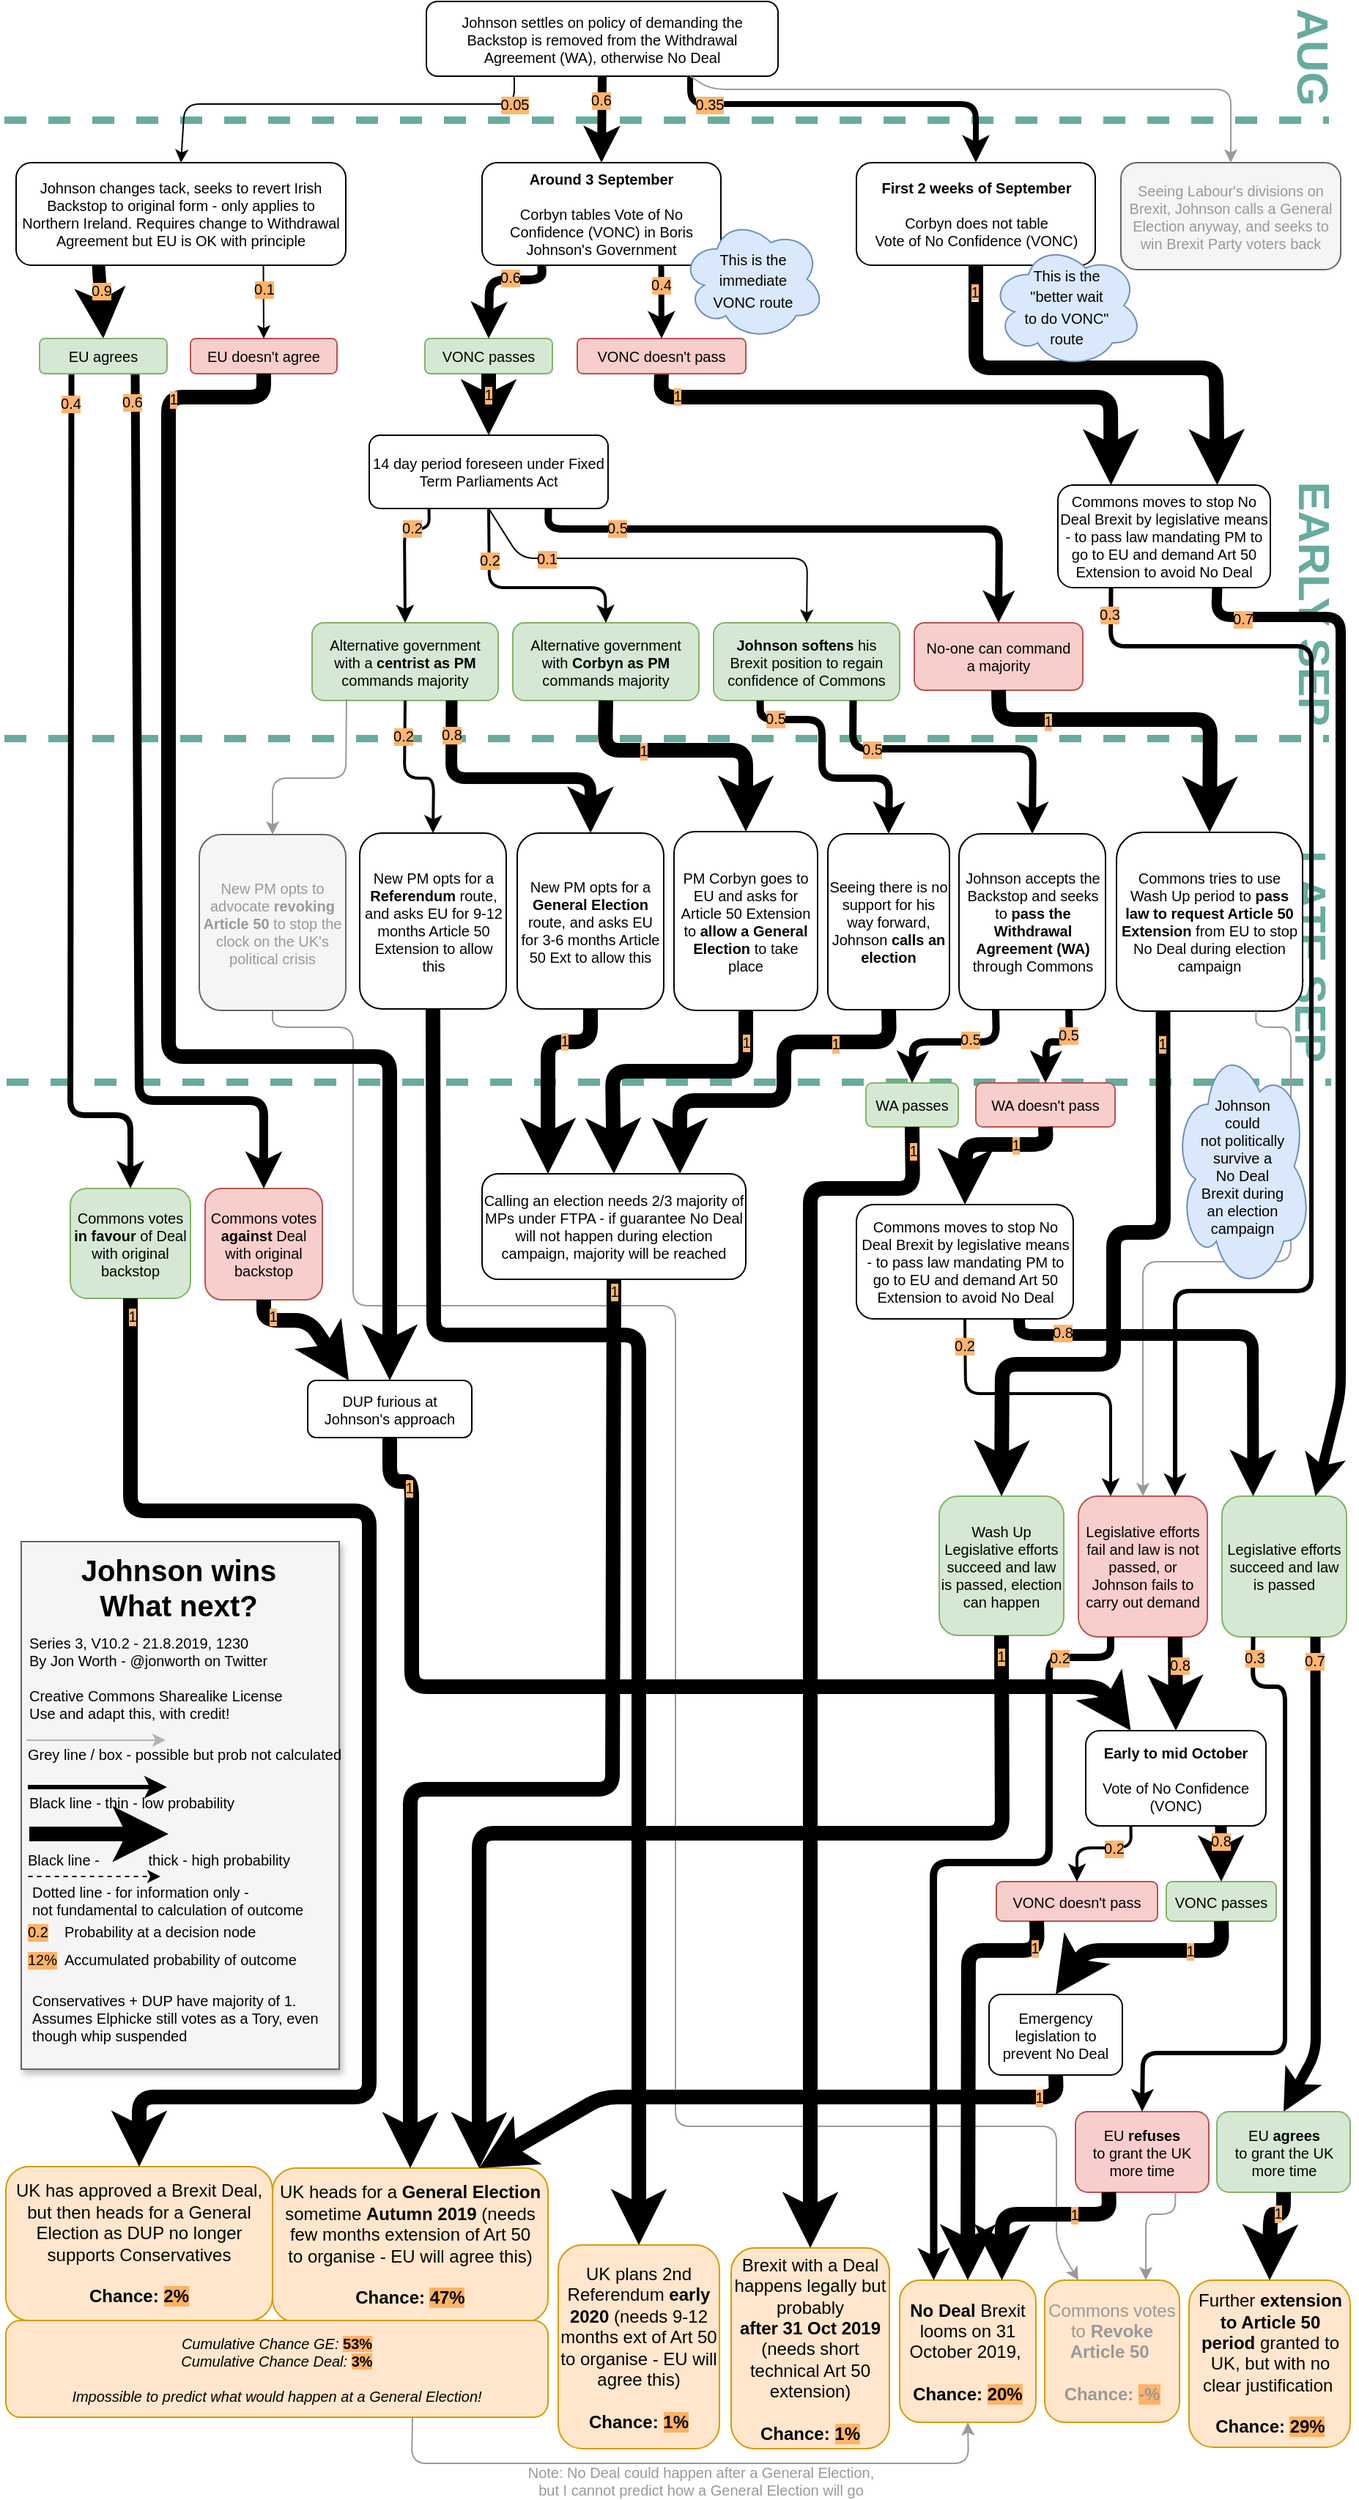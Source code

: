<mxfile pages="1" version="11.2.1" type="device"><diagram id="lSXVcm9r7wIJ1-dpV6qa" name="Page-1"><mxGraphModel dx="622" dy="392" grid="1" gridSize="10" guides="1" tooltips="1" connect="1" arrows="1" fold="1" page="1" pageScale="1" pageWidth="827" pageHeight="1169" math="0" shadow="0"><root><mxCell id="0"/><mxCell id="1" parent="0"/><mxCell id="-vOMmekHQ_xhAw18Fmwu-12" value="" style="endArrow=classic;html=1;strokeColor=#999999;strokeWidth=1;fontSize=30;fontColor=#000000;exitX=0.5;exitY=1;exitDx=0;exitDy=0;entryX=0.25;entryY=0;entryDx=0;entryDy=0;" parent="1" source="8wbT9e71Y-yYrnzdaMmW-90" target="-vOMmekHQ_xhAw18Fmwu-6" edge="1"><mxGeometry width="50" height="50" relative="1" as="geometry"><mxPoint x="480" y="990" as="sourcePoint"/><mxPoint x="530" y="940" as="targetPoint"/><Array as="points"><mxPoint x="185" y="710"/><mxPoint x="240" y="710"/><mxPoint x="240" y="900"/><mxPoint x="460" y="900"/><mxPoint x="460" y="1460"/><mxPoint x="720" y="1460"/><mxPoint x="720" y="1540"/></Array></mxGeometry></mxCell><mxCell id="Iw0c2TgwUDw_euC1eZgr-58" value="&lt;font style=&quot;font-size: 30px;&quot; color=&quot;#67ab9f&quot;&gt;&lt;b style=&quot;font-size: 30px;&quot;&gt;LATE SEP&lt;/b&gt;&lt;/font&gt;" style="text;html=1;strokeColor=none;fillColor=none;align=right;verticalAlign=middle;whiteSpace=wrap;rounded=0;labelBackgroundColor=none;direction=south;rotation=90;fontSize=30;" parent="1" vertex="1"><mxGeometry x="819" y="644.5" width="150" height="33" as="geometry"/></mxCell><mxCell id="8wbT9e71Y-yYrnzdaMmW-101" value="" style="endArrow=none;dashed=1;html=1;strokeWidth=5;strokeColor=#67AB9F;fontSize=10;" parent="1" edge="1"><mxGeometry width="50" height="50" relative="1" as="geometry"><mxPoint x="3.5" y="747.5" as="sourcePoint"/><mxPoint x="907.5" y="747.5" as="targetPoint"/></mxGeometry></mxCell><mxCell id="8wbT9e71Y-yYrnzdaMmW-6" value="&lt;font style=&quot;font-size: 30px;&quot; color=&quot;#67ab9f&quot;&gt;&lt;b style=&quot;font-size: 30px;&quot;&gt;EARLY SEP&lt;br style=&quot;font-size: 30px;&quot;&gt;&lt;/b&gt;&lt;/font&gt;" style="text;html=1;strokeColor=none;fillColor=none;align=right;verticalAlign=middle;whiteSpace=wrap;rounded=0;labelBackgroundColor=none;direction=south;rotation=90;fontSize=30;" parent="1" vertex="1"><mxGeometry x="790" y="383" width="214" height="33" as="geometry"/></mxCell><mxCell id="8wbT9e71Y-yYrnzdaMmW-99" value="" style="endArrow=none;dashed=1;html=1;strokeWidth=5;strokeColor=#67AB9F;fontSize=10;" parent="1" edge="1"><mxGeometry width="50" height="50" relative="1" as="geometry"><mxPoint x="2" y="513" as="sourcePoint"/><mxPoint x="906" y="513" as="targetPoint"/></mxGeometry></mxCell><mxCell id="8wbT9e71Y-yYrnzdaMmW-12" value="" style="endArrow=classic;html=1;strokeColor=#000000;strokeWidth=10;entryX=0.25;entryY=0;entryDx=0;entryDy=0;exitX=0.5;exitY=1;exitDx=0;exitDy=0;fontSize=10;" parent="1" source="8wbT9e71Y-yYrnzdaMmW-2" target="8wbT9e71Y-yYrnzdaMmW-8" edge="1"><mxGeometry width="50" height="50" relative="1" as="geometry"><mxPoint x="634" y="270" as="sourcePoint"/><mxPoint x="684" y="220" as="targetPoint"/><Array as="points"><mxPoint x="450" y="280"/><mxPoint x="757" y="280"/></Array></mxGeometry></mxCell><mxCell id="8wbT9e71Y-yYrnzdaMmW-55" value="1" style="text;html=1;resizable=0;points=[];align=center;verticalAlign=middle;labelBackgroundColor=#FFB570;fontSize=10;" parent="8wbT9e71Y-yYrnzdaMmW-12" vertex="1" connectable="0"><mxGeometry x="-0.925" y="11" relative="1" as="geometry"><mxPoint as="offset"/></mxGeometry></mxCell><mxCell id="Iw0c2TgwUDw_euC1eZgr-34" value="" style="endArrow=none;dashed=1;html=1;strokeWidth=5;strokeColor=#67AB9F;fontSize=10;" parent="1" edge="1"><mxGeometry width="50" height="50" relative="1" as="geometry"><mxPoint x="2" y="91" as="sourcePoint"/><mxPoint x="906" y="91" as="targetPoint"/></mxGeometry></mxCell><mxCell id="Iw0c2TgwUDw_euC1eZgr-54" value="&lt;font style=&quot;font-size: 30px;&quot; color=&quot;#67ab9f&quot;&gt;&lt;b style=&quot;font-size: 30px;&quot;&gt;AUG&lt;/b&gt;&lt;/font&gt;" style="text;html=1;strokeColor=none;fillColor=none;align=right;verticalAlign=middle;whiteSpace=wrap;rounded=0;labelBackgroundColor=none;direction=south;rotation=90;fontSize=30;" parent="1" vertex="1"><mxGeometry x="861" y="32" width="70" height="33" as="geometry"/></mxCell><mxCell id="7K7P4XBZ72VktKCeOSTk-57" value="UK plans 2nd Referendum&amp;nbsp;&lt;b style=&quot;font-size: 12px&quot;&gt;early 2020&amp;nbsp;&lt;/b&gt;(needs 9-12 months ext of Art 50 to organise - EU will agree this)&lt;b style=&quot;font-size: 12px&quot;&gt;&lt;br style=&quot;font-size: 12px&quot;&gt;&lt;/b&gt;&lt;br style=&quot;font-size: 12px&quot;&gt;&lt;b style=&quot;font-size: 12px&quot;&gt;Chance: &lt;span style=&quot;background-color: rgb(255 , 179 , 102) ; font-size: 12px&quot;&gt;1%&lt;/span&gt;&lt;/b&gt;" style="rounded=1;whiteSpace=wrap;html=1;fillColor=#ffe6cc;strokeColor=#d79b00;fontSize=12;" parent="1" vertex="1"><mxGeometry x="380" y="1541" width="110" height="139" as="geometry"/></mxCell><mxCell id="7K7P4XBZ72VktKCeOSTk-63" value="&lt;b style=&quot;font-size: 12px&quot;&gt;No Deal &lt;/b&gt;Brexit looms on 31 October 2019,&amp;nbsp;&lt;br style=&quot;font-size: 12px&quot;&gt;&lt;br style=&quot;font-size: 12px&quot;&gt;&lt;b style=&quot;font-size: 12px&quot;&gt;Chance: &lt;span style=&quot;background-color: rgb(255 , 179 , 102) ; font-size: 12px&quot;&gt;20%&lt;/span&gt;&lt;/b&gt;" style="rounded=1;whiteSpace=wrap;html=1;fillColor=#ffe6cc;strokeColor=#d79b00;fontSize=12;" parent="1" vertex="1"><mxGeometry x="613" y="1565" width="93" height="97" as="geometry"/></mxCell><mxCell id="7K7P4XBZ72VktKCeOSTk-72" value="Brexit with a Deal happens legally but probably&lt;br style=&quot;font-size: 12px;&quot;&gt;&lt;b style=&quot;font-size: 12px;&quot;&gt;after&lt;/b&gt;&lt;span style=&quot;font-size: 12px;&quot;&gt;&lt;b style=&quot;font-size: 12px;&quot;&gt;&amp;nbsp;31 Oct 2019&lt;br style=&quot;font-size: 12px;&quot;&gt;&lt;/b&gt;&lt;/span&gt;(needs short technical Art 50 extension)&lt;span style=&quot;font-size: 12px;&quot;&gt;&lt;br style=&quot;font-size: 12px;&quot;&gt;&lt;br style=&quot;font-size: 12px;&quot;&gt;&lt;b style=&quot;font-size: 12px;&quot;&gt;Chance: &lt;/b&gt;&lt;span style=&quot;font-weight: bold; background-color: rgb(255, 179, 102); font-size: 12px;&quot;&gt;1%&lt;/span&gt;&lt;br style=&quot;font-size: 12px;&quot;&gt;&lt;/span&gt;" style="rounded=1;whiteSpace=wrap;html=1;fillColor=#ffe6cc;strokeColor=#d79b00;fontSize=12;" parent="1" vertex="1"><mxGeometry x="498" y="1543" width="108" height="137" as="geometry"/></mxCell><mxCell id="ezZ561g6iPy63EXMOgBz-5" value="UK heads for a &lt;b style=&quot;font-size: 12px&quot;&gt;General Election &lt;/b&gt;sometime &lt;b style=&quot;font-size: 12px&quot;&gt;Autumn&amp;nbsp;2019 &lt;/b&gt;(needs few months extension of Art 50&lt;br style=&quot;font-size: 12px&quot;&gt;to organise - EU will agree this)&lt;br style=&quot;font-size: 12px&quot;&gt;&lt;br style=&quot;font-size: 12px&quot;&gt;&lt;b style=&quot;font-size: 12px&quot;&gt;Chance: &lt;span style=&quot;background-color: rgb(255 , 179 , 102) ; font-size: 12px&quot;&gt;47%&lt;/span&gt;&lt;/b&gt;" style="rounded=1;whiteSpace=wrap;html=1;fillColor=#ffe6cc;strokeColor=#d79b00;fontSize=12;" parent="1" vertex="1"><mxGeometry x="185" y="1488.5" width="188" height="105" as="geometry"/></mxCell><mxCell id="ezZ561g6iPy63EXMOgBz-8" value="&lt;font color=&quot;#999999&quot; style=&quot;font-size: 10px;&quot;&gt;Seeing Labour's divisions on Brexit, Johnson calls a General Election anyway, and seeks to win Brexit Party voters back&lt;/font&gt;" style="rounded=1;whiteSpace=wrap;html=1;fontSize=10;fillColor=#f5f5f5;strokeColor=#666666;fontColor=#333333;" parent="1" vertex="1"><mxGeometry x="764" y="120" width="150" height="73" as="geometry"/></mxCell><mxCell id="BL-kFux2TK3ZMEraRpLe-72" value="Further &lt;b style=&quot;font-size: 12px&quot;&gt;extension to Article 50 period&lt;/b&gt; granted to UK, but with no clear justification&amp;nbsp;&lt;br style=&quot;font-size: 12px&quot;&gt;&lt;br style=&quot;font-size: 12px&quot;&gt;&lt;b style=&quot;font-size: 12px&quot;&gt;Chance: &lt;span style=&quot;background-color: rgb(255 , 179 , 102) ; font-size: 12px&quot;&gt;29%&lt;/span&gt;&lt;/b&gt;" style="rounded=1;whiteSpace=wrap;html=1;fillColor=#ffe6cc;strokeColor=#d79b00;fontSize=12;" parent="1" vertex="1"><mxGeometry x="810.5" y="1565" width="110" height="114" as="geometry"/></mxCell><mxCell id="Iw0c2TgwUDw_euC1eZgr-5" value="Johnson settles on policy of demanding the&lt;br&gt;Backstop is removed from the Withdrawal&lt;br&gt;Agreement (WA), otherwise No Deal" style="rounded=1;whiteSpace=wrap;html=1;fontSize=10;" parent="1" vertex="1"><mxGeometry x="290" y="10" width="240" height="51" as="geometry"/></mxCell><mxCell id="0ZxB78aHKAC87hzvvOJA-35" value="Johnson changes tack, seeks to revert Irish Backstop to original form - only applies to Northern Ireland. Requires change to Withdrawal Agreement but EU is OK with principle" style="rounded=1;whiteSpace=wrap;html=1;fontSize=10;" parent="1" vertex="1"><mxGeometry x="10" y="120" width="225" height="70" as="geometry"/></mxCell><mxCell id="0ZxB78aHKAC87hzvvOJA-38" value="" style="endArrow=classic;html=1;strokeColor=#000000;strokeWidth=1;entryX=0.5;entryY=0;entryDx=0;entryDy=0;exitX=0.25;exitY=1;exitDx=0;exitDy=0;fontSize=10;" parent="1" source="Iw0c2TgwUDw_euC1eZgr-5" target="0ZxB78aHKAC87hzvvOJA-35" edge="1"><mxGeometry width="50" height="50" relative="1" as="geometry"><mxPoint x="604" y="68" as="sourcePoint"/><mxPoint x="804" y="157.5" as="targetPoint"/><Array as="points"><mxPoint x="350" y="80"/><mxPoint x="125" y="80"/></Array></mxGeometry></mxCell><mxCell id="0ZxB78aHKAC87hzvvOJA-39" value="0.05" style="text;html=1;resizable=0;points=[];align=center;verticalAlign=middle;labelBackgroundColor=#FFB570;fontSize=10;" parent="0ZxB78aHKAC87hzvvOJA-38" vertex="1" connectable="0"><mxGeometry x="-0.822" relative="1" as="geometry"><mxPoint x="6" as="offset"/></mxGeometry></mxCell><mxCell id="0ZxB78aHKAC87hzvvOJA-40" value="EU doesn't agree" style="rounded=1;whiteSpace=wrap;html=1;fillColor=#f8cecc;strokeColor=#b85450;fontSize=10;" parent="1" vertex="1"><mxGeometry x="129" y="240" width="100" height="24" as="geometry"/></mxCell><mxCell id="0ZxB78aHKAC87hzvvOJA-42" value="" style="endArrow=classic;html=1;strokeWidth=1;entryX=0.5;entryY=0;entryDx=0;entryDy=0;exitX=0.75;exitY=1;exitDx=0;exitDy=0;fontSize=10;" parent="1" source="0ZxB78aHKAC87hzvvOJA-35" target="0ZxB78aHKAC87hzvvOJA-40" edge="1"><mxGeometry width="50" height="50" relative="1" as="geometry"><mxPoint x="118.5" y="210" as="sourcePoint"/><mxPoint x="62.5" y="233" as="targetPoint"/><Array as="points"/></mxGeometry></mxCell><mxCell id="0ZxB78aHKAC87hzvvOJA-43" value="0.1" style="text;html=1;resizable=0;points=[];align=center;verticalAlign=middle;labelBackgroundColor=#FFB366;fontSize=10;" parent="0ZxB78aHKAC87hzvvOJA-42" vertex="1" connectable="0"><mxGeometry x="-0.363" relative="1" as="geometry"><mxPoint as="offset"/></mxGeometry></mxCell><mxCell id="0ZxB78aHKAC87hzvvOJA-44" value="" style="endArrow=classic;html=1;strokeWidth=9;entryX=0.5;entryY=0;entryDx=0;entryDy=0;exitX=0.25;exitY=1;exitDx=0;exitDy=0;fontSize=10;" parent="1" source="0ZxB78aHKAC87hzvvOJA-35" target="0ZxB78aHKAC87hzvvOJA-41" edge="1"><mxGeometry width="50" height="50" relative="1" as="geometry"><mxPoint x="118.5" y="200" as="sourcePoint"/><mxPoint x="163.5" y="233" as="targetPoint"/><Array as="points"/></mxGeometry></mxCell><mxCell id="0ZxB78aHKAC87hzvvOJA-45" value="0.9" style="text;html=1;resizable=0;points=[];align=center;verticalAlign=middle;labelBackgroundColor=#FFB366;fontSize=10;" parent="0ZxB78aHKAC87hzvvOJA-44" vertex="1" connectable="0"><mxGeometry x="-0.327" relative="1" as="geometry"><mxPoint as="offset"/></mxGeometry></mxCell><mxCell id="0ZxB78aHKAC87hzvvOJA-47" value="DUP furious at Johnson's approach" style="rounded=1;whiteSpace=wrap;html=1;fontSize=10;" parent="1" vertex="1"><mxGeometry x="209" y="951" width="112" height="39" as="geometry"/></mxCell><mxCell id="0ZxB78aHKAC87hzvvOJA-49" value="" style="endArrow=classic;html=1;strokeColor=#000000;strokeWidth=10;entryX=0.5;entryY=0;entryDx=0;entryDy=0;exitX=0.5;exitY=1;exitDx=0;exitDy=0;fontSize=10;" parent="1" source="0ZxB78aHKAC87hzvvOJA-40" target="0ZxB78aHKAC87hzvvOJA-47" edge="1"><mxGeometry width="50" height="50" relative="1" as="geometry"><mxPoint x="93.5" y="603" as="sourcePoint"/><mxPoint x="341.5" y="812" as="targetPoint"/><Array as="points"><mxPoint x="179" y="280"/><mxPoint x="114" y="280"/><mxPoint x="114" y="730"/><mxPoint x="265" y="730"/></Array></mxGeometry></mxCell><mxCell id="0ZxB78aHKAC87hzvvOJA-61" value="1" style="text;html=1;resizable=0;points=[];align=center;verticalAlign=middle;labelBackgroundColor=#FFB570;fontSize=10;" parent="0ZxB78aHKAC87hzvvOJA-49" vertex="1" connectable="0"><mxGeometry x="-0.827" y="1" relative="1" as="geometry"><mxPoint as="offset"/></mxGeometry></mxCell><mxCell id="0ZxB78aHKAC87hzvvOJA-50" value="Commons votes &lt;b style=&quot;font-size: 10px;&quot;&gt;in favour&lt;/b&gt; of Deal with original backstop" style="rounded=1;whiteSpace=wrap;html=1;fontSize=10;fillColor=#d5e8d4;strokeColor=#82b366;" parent="1" vertex="1"><mxGeometry x="47" y="820" width="82" height="75" as="geometry"/></mxCell><mxCell id="0ZxB78aHKAC87hzvvOJA-51" value="Commons votes &lt;b style=&quot;font-size: 10px;&quot;&gt;against&lt;/b&gt; Deal with original backstop" style="rounded=1;whiteSpace=wrap;html=1;fontSize=10;fillColor=#f8cecc;strokeColor=#b85450;" parent="1" vertex="1"><mxGeometry x="139" y="820" width="80" height="76" as="geometry"/></mxCell><mxCell id="0ZxB78aHKAC87hzvvOJA-52" value="" style="endArrow=classic;html=1;strokeColor=#000000;strokeWidth=4;exitX=0.25;exitY=1;exitDx=0;exitDy=0;entryX=0.5;entryY=0;entryDx=0;entryDy=0;fontSize=10;" parent="1" source="0ZxB78aHKAC87hzvvOJA-41" target="0ZxB78aHKAC87hzvvOJA-50" edge="1"><mxGeometry width="50" height="50" relative="1" as="geometry"><mxPoint x="-101" y="553" as="sourcePoint"/><mxPoint x="-51" y="503" as="targetPoint"/><Array as="points"><mxPoint x="47" y="770"/><mxPoint x="88" y="770"/></Array></mxGeometry></mxCell><mxCell id="0ZxB78aHKAC87hzvvOJA-59" value="0.4" style="text;html=1;resizable=0;points=[];align=center;verticalAlign=middle;labelBackgroundColor=#FFB570;fontSize=10;" parent="0ZxB78aHKAC87hzvvOJA-52" vertex="1" connectable="0"><mxGeometry x="-0.734" relative="1" as="geometry"><mxPoint x="-1" y="-59.5" as="offset"/></mxGeometry></mxCell><mxCell id="0ZxB78aHKAC87hzvvOJA-53" value="" style="endArrow=classic;html=1;strokeColor=#000000;strokeWidth=6;exitX=0.75;exitY=1;exitDx=0;exitDy=0;entryX=0.5;entryY=0;entryDx=0;entryDy=0;fontSize=10;" parent="1" source="0ZxB78aHKAC87hzvvOJA-41" target="0ZxB78aHKAC87hzvvOJA-51" edge="1"><mxGeometry width="50" height="50" relative="1" as="geometry"><mxPoint x="-31.25" y="403.5" as="sourcePoint"/><mxPoint x="-53" y="643" as="targetPoint"/><Array as="points"><mxPoint x="94" y="760"/><mxPoint x="179" y="760"/></Array></mxGeometry></mxCell><mxCell id="0ZxB78aHKAC87hzvvOJA-60" value="0.6" style="text;html=1;resizable=0;points=[];align=center;verticalAlign=middle;labelBackgroundColor=#FFB570;fontSize=10;" parent="0ZxB78aHKAC87hzvvOJA-53" vertex="1" connectable="0"><mxGeometry x="-0.749" y="-1" relative="1" as="geometry"><mxPoint x="-1.5" y="-61.5" as="offset"/></mxGeometry></mxCell><mxCell id="0ZxB78aHKAC87hzvvOJA-54" value="UK has approved a Brexit Deal, but then heads for a General Election as DUP no longer supports Conservatives&lt;br style=&quot;font-size: 12px;&quot;&gt;&lt;br style=&quot;font-size: 12px;&quot;&gt;&lt;b style=&quot;font-size: 12px;&quot;&gt;Chance:&amp;nbsp;&lt;span style=&quot;background-color: rgb(255, 179, 102); font-size: 12px;&quot;&gt;2%&lt;/span&gt;&lt;/b&gt;" style="rounded=1;whiteSpace=wrap;html=1;fillColor=#ffe6cc;strokeColor=#d79b00;fontSize=12;" parent="1" vertex="1"><mxGeometry x="3" y="1487.5" width="182" height="105" as="geometry"/></mxCell><mxCell id="0ZxB78aHKAC87hzvvOJA-57" value="" style="endArrow=classic;html=1;strokeColor=#000000;strokeWidth=10;entryX=0.25;entryY=0;entryDx=0;entryDy=0;exitX=0.5;exitY=1;exitDx=0;exitDy=0;fontSize=10;" parent="1" source="0ZxB78aHKAC87hzvvOJA-51" target="0ZxB78aHKAC87hzvvOJA-47" edge="1"><mxGeometry width="50" height="50" relative="1" as="geometry"><mxPoint x="306.5" y="582" as="sourcePoint"/><mxPoint x="337" y="941.5" as="targetPoint"/><Array as="points"><mxPoint x="179" y="910"/><mxPoint x="210" y="910"/></Array></mxGeometry></mxCell><mxCell id="0ZxB78aHKAC87hzvvOJA-70" value="1" style="text;html=1;resizable=0;points=[];align=center;verticalAlign=middle;labelBackgroundColor=#FFB570;fontSize=10;" parent="0ZxB78aHKAC87hzvvOJA-57" vertex="1" connectable="0"><mxGeometry x="-0.576" y="3" relative="1" as="geometry"><mxPoint as="offset"/></mxGeometry></mxCell><mxCell id="0ZxB78aHKAC87hzvvOJA-58" value="" style="endArrow=classic;html=1;strokeColor=#000000;strokeWidth=10;entryX=0.5;entryY=0;entryDx=0;entryDy=0;exitX=0.5;exitY=1;exitDx=0;exitDy=0;fontSize=10;" parent="1" source="0ZxB78aHKAC87hzvvOJA-50" target="0ZxB78aHKAC87hzvvOJA-54" edge="1"><mxGeometry width="50" height="50" relative="1" as="geometry"><mxPoint x="94" y="713" as="sourcePoint"/><mxPoint x="141" y="763" as="targetPoint"/><Array as="points"><mxPoint x="88" y="1040"/><mxPoint x="251" y="1040"/><mxPoint x="251" y="1440"/><mxPoint x="94" y="1440"/></Array></mxGeometry></mxCell><mxCell id="0ZxB78aHKAC87hzvvOJA-69" value="1" style="text;html=1;resizable=0;points=[];align=center;verticalAlign=middle;labelBackgroundColor=#FFB570;fontSize=10;" parent="0ZxB78aHKAC87hzvvOJA-58" vertex="1" connectable="0"><mxGeometry x="-0.974" y="1" relative="1" as="geometry"><mxPoint as="offset"/></mxGeometry></mxCell><mxCell id="0ZxB78aHKAC87hzvvOJA-41" value="EU agrees" style="rounded=1;whiteSpace=wrap;html=1;fillColor=#d5e8d4;strokeColor=#82b366;fontSize=10;" parent="1" vertex="1"><mxGeometry x="26" y="240" width="87" height="24" as="geometry"/></mxCell><mxCell id="0ZxB78aHKAC87hzvvOJA-66" value="&lt;i style=&quot;font-size: 10px;&quot;&gt;Cumulative Chance GE:&lt;/i&gt;&lt;b style=&quot;font-size: 10px;&quot;&gt;&amp;nbsp;&lt;span style=&quot;background-color: rgb(255, 179, 102); font-size: 10px;&quot;&gt;53%&lt;br style=&quot;font-size: 10px;&quot;&gt;&lt;/span&gt;&lt;/b&gt;&lt;i style=&quot;font-size: 10px;&quot;&gt;Cumulative Chance Deal:&lt;/i&gt;&lt;b style=&quot;font-size: 10px;&quot;&gt;&amp;nbsp;&lt;/b&gt;&lt;span style=&quot;font-weight: bold; background-color: rgb(255, 179, 102); font-size: 10px;&quot;&gt;3%&lt;/span&gt;&lt;i style=&quot;font-size: 10px;&quot;&gt;&lt;br style=&quot;font-size: 10px;&quot;&gt;&lt;br style=&quot;font-size: 10px;&quot;&gt;Impossible to predict what would happen at a General Election!&lt;/i&gt;" style="rounded=1;whiteSpace=wrap;html=1;fillColor=#ffe6cc;strokeColor=#d79b00;fontSize=10;" parent="1" vertex="1"><mxGeometry x="3" y="1592.5" width="370" height="66" as="geometry"/></mxCell><mxCell id="8wbT9e71Y-yYrnzdaMmW-1" value="&lt;b style=&quot;font-size: 10px;&quot;&gt;Around 3 September&lt;/b&gt;&lt;br style=&quot;font-size: 10px;&quot;&gt;&lt;br style=&quot;font-size: 10px;&quot;&gt;Corbyn tables Vote of No Confidence (VONC) in Boris Johnson's Government" style="rounded=1;whiteSpace=wrap;html=1;fontSize=10;" parent="1" vertex="1"><mxGeometry x="328" y="120" width="163" height="70" as="geometry"/></mxCell><mxCell id="8wbT9e71Y-yYrnzdaMmW-2" value="VONC doesn't pass" style="rounded=1;whiteSpace=wrap;html=1;fillColor=#f8cecc;strokeColor=#b85450;fontSize=10;" parent="1" vertex="1"><mxGeometry x="393" y="240" width="115" height="24" as="geometry"/></mxCell><mxCell id="8wbT9e71Y-yYrnzdaMmW-3" value="VONC passes" style="rounded=1;whiteSpace=wrap;html=1;fillColor=#d5e8d4;strokeColor=#82b366;fontSize=10;" parent="1" vertex="1"><mxGeometry x="289" y="240" width="87" height="24" as="geometry"/></mxCell><mxCell id="8wbT9e71Y-yYrnzdaMmW-4" value="" style="endArrow=classic;html=1;strokeColor=#000000;strokeWidth=6;entryX=0.5;entryY=0;entryDx=0;entryDy=0;exitX=0.5;exitY=1;exitDx=0;exitDy=0;fontSize=10;" parent="1" source="Iw0c2TgwUDw_euC1eZgr-5" target="8wbT9e71Y-yYrnzdaMmW-1" edge="1"><mxGeometry width="50" height="50" relative="1" as="geometry"><mxPoint x="314" y="230" as="sourcePoint"/><mxPoint x="364" y="180" as="targetPoint"/></mxGeometry></mxCell><mxCell id="8wbT9e71Y-yYrnzdaMmW-27" value="0.6" style="text;html=1;resizable=0;points=[];align=center;verticalAlign=middle;labelBackgroundColor=#FFB570;fontSize=10;" parent="8wbT9e71Y-yYrnzdaMmW-4" vertex="1" connectable="0"><mxGeometry x="-0.471" y="-1" relative="1" as="geometry"><mxPoint as="offset"/></mxGeometry></mxCell><mxCell id="8wbT9e71Y-yYrnzdaMmW-7" value="&lt;b style=&quot;font-size: 10px;&quot;&gt;First 2 weeks of September&lt;/b&gt;&lt;br style=&quot;font-size: 10px;&quot;&gt;&lt;br style=&quot;font-size: 10px;&quot;&gt;Corbyn does not table&lt;br style=&quot;font-size: 10px;&quot;&gt;Vote of No Confidence (VONC)" style="rounded=1;whiteSpace=wrap;html=1;fontSize=10;" parent="1" vertex="1"><mxGeometry x="583.5" y="120" width="163" height="70" as="geometry"/></mxCell><mxCell id="8wbT9e71Y-yYrnzdaMmW-8" value="Commons moves to stop No Deal Brexit by legislative means - to pass law mandating PM to go to EU and demand Art 50 Extension to avoid No Deal" style="rounded=1;whiteSpace=wrap;html=1;fontSize=10;" parent="1" vertex="1"><mxGeometry x="721" y="340" width="145" height="70" as="geometry"/></mxCell><mxCell id="8wbT9e71Y-yYrnzdaMmW-9" value="" style="endArrow=classic;html=1;strokeColor=#000000;strokeWidth=4;entryX=0.5;entryY=0;entryDx=0;entryDy=0;exitX=0.75;exitY=1;exitDx=0;exitDy=0;fontSize=10;" parent="1" source="Iw0c2TgwUDw_euC1eZgr-5" target="8wbT9e71Y-yYrnzdaMmW-7" edge="1"><mxGeometry width="50" height="50" relative="1" as="geometry"><mxPoint x="524" y="170" as="sourcePoint"/><mxPoint x="574" y="120" as="targetPoint"/><Array as="points"><mxPoint x="470" y="80"/><mxPoint x="665" y="80"/></Array></mxGeometry></mxCell><mxCell id="8wbT9e71Y-yYrnzdaMmW-28" value="0.35" style="text;html=1;resizable=0;points=[];align=center;verticalAlign=middle;labelBackgroundColor=#FFB570;fontSize=10;" parent="8wbT9e71Y-yYrnzdaMmW-9" vertex="1" connectable="0"><mxGeometry x="-0.751" relative="1" as="geometry"><mxPoint as="offset"/></mxGeometry></mxCell><mxCell id="8wbT9e71Y-yYrnzdaMmW-10" value="" style="endArrow=classic;html=1;strokeColor=#000000;strokeWidth=6;exitX=0.25;exitY=1;exitDx=0;exitDy=0;entryX=0.5;entryY=0;entryDx=0;entryDy=0;fontSize=10;" parent="1" source="8wbT9e71Y-yYrnzdaMmW-1" target="8wbT9e71Y-yYrnzdaMmW-3" edge="1"><mxGeometry width="50" height="50" relative="1" as="geometry"><mxPoint x="334" y="400" as="sourcePoint"/><mxPoint x="384" y="350" as="targetPoint"/><Array as="points"><mxPoint x="369" y="200"/><mxPoint x="333" y="200"/></Array></mxGeometry></mxCell><mxCell id="8wbT9e71Y-yYrnzdaMmW-56" value="0.6" style="text;html=1;resizable=0;points=[];align=center;verticalAlign=middle;labelBackgroundColor=#FFB570;fontSize=10;" parent="8wbT9e71Y-yYrnzdaMmW-10" vertex="1" connectable="0"><mxGeometry x="-0.254" y="-2" relative="1" as="geometry"><mxPoint as="offset"/></mxGeometry></mxCell><mxCell id="8wbT9e71Y-yYrnzdaMmW-11" value="" style="endArrow=classic;html=1;strokeColor=#000000;strokeWidth=4;exitX=0.75;exitY=1;exitDx=0;exitDy=0;entryX=0.5;entryY=0;entryDx=0;entryDy=0;fontSize=10;" parent="1" source="8wbT9e71Y-yYrnzdaMmW-1" target="8wbT9e71Y-yYrnzdaMmW-2" edge="1"><mxGeometry width="50" height="50" relative="1" as="geometry"><mxPoint x="378.75" y="200" as="sourcePoint"/><mxPoint x="347.5" y="243.5" as="targetPoint"/></mxGeometry></mxCell><mxCell id="8wbT9e71Y-yYrnzdaMmW-57" value="0.4" style="text;html=1;resizable=0;points=[];align=center;verticalAlign=middle;labelBackgroundColor=#FFB570;fontSize=10;" parent="8wbT9e71Y-yYrnzdaMmW-11" vertex="1" connectable="0"><mxGeometry x="-0.483" y="-1" relative="1" as="geometry"><mxPoint as="offset"/></mxGeometry></mxCell><mxCell id="8wbT9e71Y-yYrnzdaMmW-13" value="" style="endArrow=classic;html=1;strokeColor=#000000;strokeWidth=10;exitX=0.5;exitY=1;exitDx=0;exitDy=0;entryX=0.75;entryY=0;entryDx=0;entryDy=0;fontSize=10;" parent="1" source="8wbT9e71Y-yYrnzdaMmW-7" target="8wbT9e71Y-yYrnzdaMmW-8" edge="1"><mxGeometry width="50" height="50" relative="1" as="geometry"><mxPoint x="524" y="440" as="sourcePoint"/><mxPoint x="574" y="390" as="targetPoint"/><Array as="points"><mxPoint x="665" y="260"/><mxPoint x="829" y="260"/></Array></mxGeometry></mxCell><mxCell id="8wbT9e71Y-yYrnzdaMmW-58" value="&lt;font color=&quot;#000000&quot; style=&quot;background-color: rgb(255, 181, 112); font-size: 10px;&quot;&gt;1&lt;/font&gt;" style="text;html=1;resizable=0;points=[];align=center;verticalAlign=middle;labelBackgroundColor=#ffffff;fontColor=#FFB570;fontSize=10;" parent="8wbT9e71Y-yYrnzdaMmW-13" vertex="1" connectable="0"><mxGeometry x="-0.887" y="2" relative="1" as="geometry"><mxPoint x="-3" as="offset"/></mxGeometry></mxCell><mxCell id="8wbT9e71Y-yYrnzdaMmW-14" value="14 day period foreseen under Fixed Term Parliaments Act" style="rounded=1;whiteSpace=wrap;html=1;fontSize=10;" parent="1" vertex="1"><mxGeometry x="251" y="306" width="163" height="50" as="geometry"/></mxCell><mxCell id="8wbT9e71Y-yYrnzdaMmW-15" value="Alternative government&lt;br&gt;with &lt;b style=&quot;font-size: 10px&quot;&gt;Corbyn as PM&lt;br&gt;&lt;/b&gt;commands majority" style="rounded=1;whiteSpace=wrap;html=1;fillColor=#d5e8d4;strokeColor=#82b366;fontSize=10;" parent="1" vertex="1"><mxGeometry x="349" y="434" width="127" height="53" as="geometry"/></mxCell><mxCell id="8wbT9e71Y-yYrnzdaMmW-16" value="No-one can command&lt;br&gt;a majority" style="rounded=1;whiteSpace=wrap;html=1;fillColor=#f8cecc;strokeColor=#b85450;fontSize=10;" parent="1" vertex="1"><mxGeometry x="623" y="434" width="115" height="46" as="geometry"/></mxCell><mxCell id="8wbT9e71Y-yYrnzdaMmW-19" value="Alternative government&lt;br&gt;with a &lt;b style=&quot;font-size: 10px&quot;&gt;centrist as PM&lt;/b&gt; commands majority" style="rounded=1;whiteSpace=wrap;html=1;fillColor=#d5e8d4;strokeColor=#82b366;fontSize=10;" parent="1" vertex="1"><mxGeometry x="212" y="434" width="127" height="53" as="geometry"/></mxCell><mxCell id="8wbT9e71Y-yYrnzdaMmW-20" value="" style="endArrow=classic;html=1;strokeColor=#000000;strokeWidth=10;entryX=0.5;entryY=0;entryDx=0;entryDy=0;exitX=0.5;exitY=1;exitDx=0;exitDy=0;fontSize=10;" parent="1" source="8wbT9e71Y-yYrnzdaMmW-3" target="8wbT9e71Y-yYrnzdaMmW-14" edge="1"><mxGeometry width="50" height="50" relative="1" as="geometry"><mxPoint x="494" y="400" as="sourcePoint"/><mxPoint x="544" y="350" as="targetPoint"/></mxGeometry></mxCell><mxCell id="8wbT9e71Y-yYrnzdaMmW-54" value="1" style="text;html=1;resizable=0;points=[];align=center;verticalAlign=middle;labelBackgroundColor=#FFB570;fontSize=10;" parent="8wbT9e71Y-yYrnzdaMmW-20" vertex="1" connectable="0"><mxGeometry x="-0.369" y="-1" relative="1" as="geometry"><mxPoint as="offset"/></mxGeometry></mxCell><mxCell id="8wbT9e71Y-yYrnzdaMmW-21" value="&lt;b style=&quot;font-size: 10px&quot;&gt;Johnson softens&lt;/b&gt; his&lt;br&gt;Brexit position to regain confidence of Commons" style="rounded=1;whiteSpace=wrap;html=1;fillColor=#d5e8d4;strokeColor=#82b366;fontSize=10;" parent="1" vertex="1"><mxGeometry x="486" y="434" width="127" height="53" as="geometry"/></mxCell><mxCell id="8wbT9e71Y-yYrnzdaMmW-22" value="" style="endArrow=classic;html=1;strokeColor=#000000;strokeWidth=5;exitX=0.75;exitY=1;exitDx=0;exitDy=0;entryX=0.5;entryY=0;entryDx=0;entryDy=0;fontSize=10;" parent="1" source="8wbT9e71Y-yYrnzdaMmW-14" target="8wbT9e71Y-yYrnzdaMmW-16" edge="1"><mxGeometry width="50" height="50" relative="1" as="geometry"><mxPoint x="504" y="410" as="sourcePoint"/><mxPoint x="554" y="360" as="targetPoint"/><Array as="points"><mxPoint x="373" y="370"/><mxPoint x="681" y="370"/></Array></mxGeometry></mxCell><mxCell id="8wbT9e71Y-yYrnzdaMmW-50" value="0.5" style="text;html=1;resizable=0;points=[];align=center;verticalAlign=middle;labelBackgroundColor=#FFB570;fontSize=10;" parent="8wbT9e71Y-yYrnzdaMmW-22" vertex="1" connectable="0"><mxGeometry x="-0.683" y="1" relative="1" as="geometry"><mxPoint as="offset"/></mxGeometry></mxCell><mxCell id="8wbT9e71Y-yYrnzdaMmW-23" value="" style="endArrow=classic;html=1;strokeColor=#000000;strokeWidth=2;entryX=0.5;entryY=0;entryDx=0;entryDy=0;exitX=0.5;exitY=1;exitDx=0;exitDy=0;fontSize=10;" parent="1" source="8wbT9e71Y-yYrnzdaMmW-14" target="8wbT9e71Y-yYrnzdaMmW-15" edge="1"><mxGeometry width="50" height="50" relative="1" as="geometry"><mxPoint x="324" y="430" as="sourcePoint"/><mxPoint x="374" y="380" as="targetPoint"/><Array as="points"><mxPoint x="333" y="410"/><mxPoint x="412" y="410"/></Array></mxGeometry></mxCell><mxCell id="8wbT9e71Y-yYrnzdaMmW-51" value="0.2" style="text;html=1;resizable=0;points=[];align=center;verticalAlign=middle;labelBackgroundColor=#FFB570;fontSize=10;" parent="8wbT9e71Y-yYrnzdaMmW-23" vertex="1" connectable="0"><mxGeometry x="-0.423" y="1" relative="1" as="geometry"><mxPoint x="-1.5" y="-11" as="offset"/></mxGeometry></mxCell><mxCell id="8wbT9e71Y-yYrnzdaMmW-24" value="" style="endArrow=classic;html=1;strokeColor=#000000;strokeWidth=2;entryX=0.5;entryY=0;entryDx=0;entryDy=0;exitX=0.25;exitY=1;exitDx=0;exitDy=0;fontSize=10;" parent="1" source="8wbT9e71Y-yYrnzdaMmW-14" target="8wbT9e71Y-yYrnzdaMmW-19" edge="1"><mxGeometry width="50" height="50" relative="1" as="geometry"><mxPoint x="292" y="370" as="sourcePoint"/><mxPoint x="534" y="610" as="targetPoint"/><Array as="points"><mxPoint x="292" y="370"/><mxPoint x="275" y="370"/></Array></mxGeometry></mxCell><mxCell id="8wbT9e71Y-yYrnzdaMmW-52" value="0.2" style="text;html=1;resizable=0;points=[];align=center;verticalAlign=middle;labelBackgroundColor=#FFB570;fontSize=10;" parent="8wbT9e71Y-yYrnzdaMmW-24" vertex="1" connectable="0"><mxGeometry x="-0.448" y="-1" relative="1" as="geometry"><mxPoint as="offset"/></mxGeometry></mxCell><mxCell id="8wbT9e71Y-yYrnzdaMmW-25" value="" style="endArrow=classic;html=1;strokeColor=#000000;strokeWidth=1;entryX=0.5;entryY=0;entryDx=0;entryDy=0;exitX=0.5;exitY=1;exitDx=0;exitDy=0;fontSize=10;" parent="1" source="8wbT9e71Y-yYrnzdaMmW-14" target="8wbT9e71Y-yYrnzdaMmW-21" edge="1"><mxGeometry width="50" height="50" relative="1" as="geometry"><mxPoint x="355.5" y="383" as="sourcePoint"/><mxPoint x="425.5" y="431" as="targetPoint"/><Array as="points"><mxPoint x="354" y="390"/><mxPoint x="550" y="390"/></Array></mxGeometry></mxCell><mxCell id="8wbT9e71Y-yYrnzdaMmW-53" value="0.1" style="text;html=1;resizable=0;points=[];align=center;verticalAlign=middle;labelBackgroundColor=#FFB570;fontSize=10;" parent="8wbT9e71Y-yYrnzdaMmW-25" vertex="1" connectable="0"><mxGeometry x="-0.376" y="-1" relative="1" as="geometry"><mxPoint x="-30" y="-1" as="offset"/></mxGeometry></mxCell><mxCell id="8wbT9e71Y-yYrnzdaMmW-26" value="Commons tries to use Wash Up period to &lt;b style=&quot;font-size: 10px;&quot;&gt;pass law to request Article 50 Extension&lt;/b&gt; from EU to stop No Deal during election campaign" style="rounded=1;whiteSpace=wrap;html=1;fontSize=10;" parent="1" vertex="1"><mxGeometry x="761" y="577" width="127" height="122" as="geometry"/></mxCell><mxCell id="8wbT9e71Y-yYrnzdaMmW-29" value="" style="endArrow=classic;html=1;strokeColor=#999999;strokeWidth=1;entryX=0.5;entryY=0;entryDx=0;entryDy=0;exitX=0.75;exitY=1;exitDx=0;exitDy=0;fontSize=10;" parent="1" source="Iw0c2TgwUDw_euC1eZgr-5" target="ezZ561g6iPy63EXMOgBz-8" edge="1"><mxGeometry width="50" height="50" relative="1" as="geometry"><mxPoint x="774" y="90" as="sourcePoint"/><mxPoint x="824" y="40" as="targetPoint"/><Array as="points"><mxPoint x="484" y="70"/><mxPoint x="839" y="70"/></Array></mxGeometry></mxCell><mxCell id="8wbT9e71Y-yYrnzdaMmW-30" value="" style="endArrow=classic;html=1;strokeColor=#000000;strokeWidth=10;exitX=0.5;exitY=1;exitDx=0;exitDy=0;entryX=0.5;entryY=0;entryDx=0;entryDy=0;fontSize=10;" parent="1" source="8wbT9e71Y-yYrnzdaMmW-16" target="8wbT9e71Y-yYrnzdaMmW-26" edge="1"><mxGeometry width="50" height="50" relative="1" as="geometry"><mxPoint x="878" y="620" as="sourcePoint"/><mxPoint x="928" y="570" as="targetPoint"/><Array as="points"><mxPoint x="681" y="500"/><mxPoint x="825" y="500"/></Array></mxGeometry></mxCell><mxCell id="8wbT9e71Y-yYrnzdaMmW-113" value="1" style="text;html=1;resizable=0;points=[];align=center;verticalAlign=middle;labelBackgroundColor=#FFB570;fontColor=#000000;fontSize=10;" parent="8wbT9e71Y-yYrnzdaMmW-30" vertex="1" connectable="0"><mxGeometry x="-0.561" y="-1" relative="1" as="geometry"><mxPoint as="offset"/></mxGeometry></mxCell><mxCell id="8wbT9e71Y-yYrnzdaMmW-31" value="PM Corbyn goes to EU and asks for Article 50 Extension to &lt;b style=&quot;font-size: 10px;&quot;&gt;allow a General Election&lt;/b&gt; to take place" style="rounded=1;whiteSpace=wrap;html=1;fontSize=10;" parent="1" vertex="1"><mxGeometry x="459" y="576.5" width="98" height="122" as="geometry"/></mxCell><mxCell id="8wbT9e71Y-yYrnzdaMmW-32" value="New PM opts for a &lt;b style=&quot;font-size: 10px;&quot;&gt;General Election&lt;/b&gt; route, and asks EU for 3-6 months Article 50 Ext to allow this" style="rounded=1;whiteSpace=wrap;html=1;fontSize=10;" parent="1" vertex="1"><mxGeometry x="352" y="577.5" width="100" height="120" as="geometry"/></mxCell><mxCell id="8wbT9e71Y-yYrnzdaMmW-33" value="New PM opts for a &lt;b style=&quot;font-size: 10px;&quot;&gt;Referendum&lt;/b&gt; route, and asks EU for 9-12 months Article 50 Extension to allow this" style="rounded=1;whiteSpace=wrap;html=1;fontSize=10;" parent="1" vertex="1"><mxGeometry x="244.5" y="577.5" width="100" height="120" as="geometry"/></mxCell><mxCell id="8wbT9e71Y-yYrnzdaMmW-34" value="" style="endArrow=classic;html=1;strokeColor=#000000;strokeWidth=2;entryX=0.5;entryY=0;entryDx=0;entryDy=0;exitX=0.5;exitY=1;exitDx=0;exitDy=0;fontSize=10;" parent="1" source="8wbT9e71Y-yYrnzdaMmW-19" target="8wbT9e71Y-yYrnzdaMmW-33" edge="1"><mxGeometry width="50" height="50" relative="1" as="geometry"><mxPoint x="178" y="490" as="sourcePoint"/><mxPoint x="303" y="550.5" as="targetPoint"/><Array as="points"><mxPoint x="275" y="540"/><mxPoint x="295" y="540"/></Array></mxGeometry></mxCell><mxCell id="8wbT9e71Y-yYrnzdaMmW-108" value="0.2" style="text;html=1;resizable=0;points=[];align=center;verticalAlign=middle;labelBackgroundColor=#FFB570;fontColor=#000000;fontSize=10;" parent="8wbT9e71Y-yYrnzdaMmW-34" vertex="1" connectable="0"><mxGeometry x="-0.57" y="-2" relative="1" as="geometry"><mxPoint as="offset"/></mxGeometry></mxCell><mxCell id="8wbT9e71Y-yYrnzdaMmW-35" value="" style="endArrow=classic;html=1;strokeColor=#000000;strokeWidth=8;exitX=0.75;exitY=1;exitDx=0;exitDy=0;entryX=0.5;entryY=0;entryDx=0;entryDy=0;fontSize=10;" parent="1" source="8wbT9e71Y-yYrnzdaMmW-19" target="8wbT9e71Y-yYrnzdaMmW-32" edge="1"><mxGeometry width="50" height="50" relative="1" as="geometry"><mxPoint x="463" y="770.5" as="sourcePoint"/><mxPoint x="513" y="720.5" as="targetPoint"/><Array as="points"><mxPoint x="307" y="540"/><mxPoint x="402" y="540"/></Array></mxGeometry></mxCell><mxCell id="8wbT9e71Y-yYrnzdaMmW-109" value="0.8" style="text;html=1;resizable=0;points=[];align=center;verticalAlign=middle;labelBackgroundColor=#FFB570;fontColor=#000000;fontSize=10;" parent="8wbT9e71Y-yYrnzdaMmW-35" vertex="1" connectable="0"><mxGeometry x="-0.76" relative="1" as="geometry"><mxPoint as="offset"/></mxGeometry></mxCell><mxCell id="8wbT9e71Y-yYrnzdaMmW-36" value="" style="endArrow=classic;html=1;strokeColor=#000000;strokeWidth=10;exitX=0.5;exitY=1;exitDx=0;exitDy=0;entryX=0.5;entryY=0;entryDx=0;entryDy=0;fontSize=10;" parent="1" source="8wbT9e71Y-yYrnzdaMmW-15" target="8wbT9e71Y-yYrnzdaMmW-31" edge="1"><mxGeometry width="50" height="50" relative="1" as="geometry"><mxPoint x="212.75" y="513" as="sourcePoint"/><mxPoint x="288" y="662.5" as="targetPoint"/><Array as="points"><mxPoint x="412" y="521"/><mxPoint x="508" y="521"/></Array></mxGeometry></mxCell><mxCell id="8wbT9e71Y-yYrnzdaMmW-110" value="1" style="text;html=1;resizable=0;points=[];align=center;verticalAlign=middle;labelBackgroundColor=#FFB570;fontColor=#000000;fontSize=10;" parent="8wbT9e71Y-yYrnzdaMmW-36" vertex="1" connectable="0"><mxGeometry x="-0.771" y="13" relative="1" as="geometry"><mxPoint x="13" y="13" as="offset"/></mxGeometry></mxCell><mxCell id="8wbT9e71Y-yYrnzdaMmW-37" value="" style="group;fontSize=10;" parent="1" vertex="1" connectable="0"><mxGeometry x="13" y="1061" width="217.5" height="360" as="geometry"/></mxCell><mxCell id="7K7P4XBZ72VktKCeOSTk-86" value="" style="rounded=0;whiteSpace=wrap;html=1;labelBackgroundColor=none;strokeColor=#666666;fontSize=10;fontColor=#333333;fillColor=#f5f5f5;shadow=1;" parent="8wbT9e71Y-yYrnzdaMmW-37" vertex="1"><mxGeometry x="0.5" width="217" height="360" as="geometry"/></mxCell><mxCell id="7K7P4XBZ72VktKCeOSTk-87" value="Grey line / box - possible but prob not calculated" style="text;html=1;resizable=0;points=[];autosize=1;align=left;verticalAlign=top;spacingTop=-4;fontSize=10;" parent="8wbT9e71Y-yYrnzdaMmW-37" vertex="1"><mxGeometry x="2.5" y="136.556" width="210" height="10" as="geometry"/></mxCell><mxCell id="7K7P4XBZ72VktKCeOSTk-88" value="&lt;b style=&quot;font-size: 20px&quot;&gt;&lt;font style=&quot;font-size: 20px&quot;&gt;Johnson wins&lt;br&gt;&lt;/font&gt;What next?&lt;br style=&quot;font-size: 10px&quot;&gt;&lt;/b&gt;" style="text;html=1;strokeColor=none;fillColor=none;spacing=5;spacingTop=-20;whiteSpace=wrap;overflow=hidden;rounded=0;labelBackgroundColor=none;fontSize=10;align=center;" parent="8wbT9e71Y-yYrnzdaMmW-37" vertex="1"><mxGeometry y="17.556" width="216" height="44" as="geometry"/></mxCell><mxCell id="7K7P4XBZ72VktKCeOSTk-89" value="" style="endArrow=classic;html=1;strokeColor=#B3B3B3;strokeWidth=1;fillColor=#000000;fontSize=10;" parent="8wbT9e71Y-yYrnzdaMmW-37" edge="1"><mxGeometry width="50" height="50" relative="1" as="geometry"><mxPoint x="4" y="135.556" as="sourcePoint"/><mxPoint x="99" y="135.556" as="targetPoint"/></mxGeometry></mxCell><mxCell id="7K7P4XBZ72VktKCeOSTk-90" value="Black line - thin - low probability" style="text;html=1;resizable=0;points=[];autosize=1;align=left;verticalAlign=top;spacingTop=-4;fontSize=10;" parent="8wbT9e71Y-yYrnzdaMmW-37" vertex="1"><mxGeometry x="3.5" y="169.556" width="180" height="20" as="geometry"/></mxCell><mxCell id="7K7P4XBZ72VktKCeOSTk-91" value="" style="endArrow=classic;html=1;strokeColor=#000000;strokeWidth=3;fillColor=#000000;fontSize=10;" parent="8wbT9e71Y-yYrnzdaMmW-37" edge="1"><mxGeometry width="50" height="50" relative="1" as="geometry"><mxPoint x="5" y="167.556" as="sourcePoint"/><mxPoint x="100" y="167.556" as="targetPoint"/></mxGeometry></mxCell><mxCell id="7K7P4XBZ72VktKCeOSTk-92" value="Black line -&amp;nbsp; &amp;nbsp; &amp;nbsp; &amp;nbsp; &amp;nbsp; &amp;nbsp; thick - high probability" style="text;html=1;resizable=0;points=[];autosize=1;align=left;verticalAlign=top;spacingTop=-4;fontSize=10;" parent="8wbT9e71Y-yYrnzdaMmW-37" vertex="1"><mxGeometry x="3" y="208.556" width="180" height="10" as="geometry"/></mxCell><mxCell id="7K7P4XBZ72VktKCeOSTk-93" value="" style="endArrow=classic;html=1;strokeColor=#000000;strokeWidth=10;fillColor=#000000;fontSize=10;" parent="8wbT9e71Y-yYrnzdaMmW-37" edge="1"><mxGeometry width="50" height="50" relative="1" as="geometry"><mxPoint x="6" y="199.556" as="sourcePoint"/><mxPoint x="101" y="199.556" as="targetPoint"/></mxGeometry></mxCell><mxCell id="7K7P4XBZ72VktKCeOSTk-94" value="0.2" style="text;html=1;resizable=0;points=[];autosize=1;align=left;verticalAlign=top;spacingTop=-4;labelBackgroundColor=#FFB366;fontSize=10;" parent="8wbT9e71Y-yYrnzdaMmW-37" vertex="1"><mxGeometry x="3" y="258.056" width="30" height="20" as="geometry"/></mxCell><mxCell id="7K7P4XBZ72VktKCeOSTk-95" value="Probability at a decision node" style="text;html=1;resizable=0;points=[];autosize=1;align=left;verticalAlign=top;spacingTop=-4;fontSize=10;" parent="8wbT9e71Y-yYrnzdaMmW-37" vertex="1"><mxGeometry x="28" y="258.056" width="150" height="10" as="geometry"/></mxCell><mxCell id="7K7P4XBZ72VktKCeOSTk-96" value="&lt;div style=&quot;font-size: 10px&quot;&gt;&lt;span style=&quot;font-size: 10px&quot;&gt;Series 3, V10.2 - 21.8&lt;/span&gt;&lt;span style=&quot;font-size: 10px&quot;&gt;.2019, 1230&lt;/span&gt;&lt;/div&gt;&lt;div style=&quot;font-size: 10px&quot;&gt;&lt;span style=&quot;font-size: 10px&quot;&gt;By Jon Worth - @jonworth on Twitter&lt;/span&gt;&lt;/div&gt;&lt;div style=&quot;font-size: 10px&quot;&gt;&lt;span style=&quot;font-size: 10px&quot;&gt;&lt;br style=&quot;font-size: 10px&quot;&gt;&lt;/span&gt;&lt;/div&gt;&lt;div style=&quot;font-size: 10px&quot;&gt;&lt;span style=&quot;font-size: 10px&quot;&gt;Creative Commons Sharealike License&lt;/span&gt;&lt;/div&gt;&lt;div style=&quot;font-size: 10px&quot;&gt;&lt;span style=&quot;font-size: 10px&quot;&gt;Use and adapt this, with credit!&lt;/span&gt;&lt;/div&gt;&lt;font style=&quot;font-size: 10px&quot;&gt;&lt;br style=&quot;font-size: 10px&quot;&gt;&lt;/font&gt;" style="text;html=1;strokeColor=none;fillColor=none;align=left;verticalAlign=middle;whiteSpace=wrap;rounded=0;labelBackgroundColor=none;fontSize=10;fontColor=#000000;" parent="8wbT9e71Y-yYrnzdaMmW-37" vertex="1"><mxGeometry x="3.5" y="73.556" width="212" height="51" as="geometry"/></mxCell><mxCell id="7K7P4XBZ72VktKCeOSTk-101" value="Accumulated probability of outcome" style="text;html=1;resizable=0;points=[];autosize=1;align=left;verticalAlign=top;spacingTop=-4;fontSize=10;" parent="8wbT9e71Y-yYrnzdaMmW-37" vertex="1"><mxGeometry x="28" y="277.056" width="170" height="10" as="geometry"/></mxCell><mxCell id="7K7P4XBZ72VktKCeOSTk-102" value="12%" style="text;html=1;resizable=0;points=[];autosize=1;align=left;verticalAlign=top;spacingTop=-4;labelBackgroundColor=#FFB366;fontSize=10;" parent="8wbT9e71Y-yYrnzdaMmW-37" vertex="1"><mxGeometry x="3" y="277.056" width="40" height="10" as="geometry"/></mxCell><mxCell id="Qk-Si_SosrUgOm1ljYYP-52" value="Dotted line - for information only -&lt;br style=&quot;font-size: 10px;&quot;&gt;not fundamental to calculation of outcome" style="text;html=1;resizable=0;points=[];autosize=1;align=left;verticalAlign=top;spacingTop=-4;fontSize=10;" parent="8wbT9e71Y-yYrnzdaMmW-37" vertex="1"><mxGeometry x="5.5" y="231.056" width="180" height="20" as="geometry"/></mxCell><mxCell id="Qk-Si_SosrUgOm1ljYYP-53" value="" style="endArrow=classic;html=1;strokeColor=#000000;strokeWidth=1;exitX=0.5;exitY=1;exitDx=0;exitDy=0;dashed=1;fontSize=10;" parent="8wbT9e71Y-yYrnzdaMmW-37" edge="1"><mxGeometry width="50" height="50" relative="1" as="geometry"><mxPoint x="5.3" y="228.556" as="sourcePoint"/><mxPoint x="95.5" y="228.556" as="targetPoint"/></mxGeometry></mxCell><mxCell id="Qk-Si_SosrUgOm1ljYYP-54" value="&lt;font style=&quot;font-size: 10px;&quot;&gt;Conservatives + DUP have majority of 1. Assumes Elphicke still votes as a Tory, even though whip suspended&lt;/font&gt;" style="text;html=1;strokeColor=none;fillColor=none;align=left;verticalAlign=middle;whiteSpace=wrap;rounded=0;dashed=1;labelBackgroundColor=none;flipV=1;fontSize=10;" parent="8wbT9e71Y-yYrnzdaMmW-37" vertex="1"><mxGeometry x="6" y="300" width="207" height="49" as="geometry"/></mxCell><mxCell id="8wbT9e71Y-yYrnzdaMmW-38" value="" style="endArrow=classic;html=1;strokeColor=#000000;strokeWidth=10;entryX=0.5;entryY=0;entryDx=0;entryDy=0;exitX=0.5;exitY=1;exitDx=0;exitDy=0;fontSize=10;" parent="1" source="8wbT9e71Y-yYrnzdaMmW-86" target="ezZ561g6iPy63EXMOgBz-5" edge="1"><mxGeometry width="50" height="50" relative="1" as="geometry"><mxPoint x="244" y="920" as="sourcePoint"/><mxPoint x="504" y="1110" as="targetPoint"/><Array as="points"><mxPoint x="417" y="1230"/><mxPoint x="279" y="1230"/></Array></mxGeometry></mxCell><mxCell id="8wbT9e71Y-yYrnzdaMmW-128" value="1" style="text;html=1;resizable=0;points=[];align=center;verticalAlign=middle;labelBackgroundColor=#FFB570;fontColor=#000000;fontSize=10;" parent="8wbT9e71Y-yYrnzdaMmW-38" vertex="1" connectable="0"><mxGeometry x="-0.852" y="1" relative="1" as="geometry"><mxPoint x="-1" y="-47.5" as="offset"/></mxGeometry></mxCell><mxCell id="8wbT9e71Y-yYrnzdaMmW-40" value="Wash Up Legislative efforts succeed and law is passed, election can happen" style="rounded=1;whiteSpace=wrap;html=1;fillColor=#d5e8d4;strokeColor=#82b366;fontSize=10;" parent="1" vertex="1"><mxGeometry x="640" y="1030" width="85" height="95" as="geometry"/></mxCell><mxCell id="8wbT9e71Y-yYrnzdaMmW-41" value="Legislative efforts fail and law is not passed, or Johnson fails to carry out demand" style="rounded=1;whiteSpace=wrap;html=1;fillColor=#f8cecc;strokeColor=#b85450;fontSize=10;" parent="1" vertex="1"><mxGeometry x="735" y="1030" width="88" height="96" as="geometry"/></mxCell><mxCell id="8wbT9e71Y-yYrnzdaMmW-42" value="" style="endArrow=classic;html=1;strokeColor=#000000;strokeWidth=3;exitX=0.25;exitY=1;exitDx=0;exitDy=0;entryX=0.75;entryY=0;entryDx=0;entryDy=0;fontSize=10;" parent="1" source="8wbT9e71Y-yYrnzdaMmW-8" target="8wbT9e71Y-yYrnzdaMmW-41" edge="1"><mxGeometry width="50" height="50" relative="1" as="geometry"><mxPoint x="964" y="640" as="sourcePoint"/><mxPoint x="1014" y="590" as="targetPoint"/><Array as="points"><mxPoint x="757" y="450"/><mxPoint x="894" y="450"/><mxPoint x="894" y="890"/><mxPoint x="801" y="890"/></Array></mxGeometry></mxCell><mxCell id="8wbT9e71Y-yYrnzdaMmW-107" value="0.3" style="text;html=1;resizable=0;points=[];align=center;verticalAlign=middle;labelBackgroundColor=#FFB570;fontColor=#000000;fontSize=10;" parent="8wbT9e71Y-yYrnzdaMmW-42" vertex="1" connectable="0"><mxGeometry x="-0.958" y="-1" relative="1" as="geometry"><mxPoint as="offset"/></mxGeometry></mxCell><mxCell id="8wbT9e71Y-yYrnzdaMmW-43" value="" style="endArrow=classic;html=1;strokeColor=#999999;strokeWidth=1;exitX=0.75;exitY=1;exitDx=0;exitDy=0;entryX=0.5;entryY=0;entryDx=0;entryDy=0;fontSize=10;" parent="1" source="8wbT9e71Y-yYrnzdaMmW-26" target="8wbT9e71Y-yYrnzdaMmW-41" edge="1"><mxGeometry width="50" height="50" relative="1" as="geometry"><mxPoint x="794" y="900" as="sourcePoint"/><mxPoint x="844" y="850" as="targetPoint"/><Array as="points"><mxPoint x="856" y="710"/><mxPoint x="880" y="710"/><mxPoint x="880" y="870"/><mxPoint x="779" y="870"/></Array></mxGeometry></mxCell><mxCell id="8wbT9e71Y-yYrnzdaMmW-44" value="" style="endArrow=classic;html=1;strokeColor=#000000;strokeWidth=10;exitX=0.25;exitY=1;exitDx=0;exitDy=0;entryX=0.5;entryY=0;entryDx=0;entryDy=0;fontSize=10;" parent="1" source="8wbT9e71Y-yYrnzdaMmW-26" target="8wbT9e71Y-yYrnzdaMmW-40" edge="1"><mxGeometry width="50" height="50" relative="1" as="geometry"><mxPoint x="684" y="900" as="sourcePoint"/><mxPoint x="654" y="670" as="targetPoint"/><Array as="points"><mxPoint x="793" y="850"/><mxPoint x="759" y="850"/><mxPoint x="759" y="940"/><mxPoint x="683" y="940"/></Array></mxGeometry></mxCell><mxCell id="8wbT9e71Y-yYrnzdaMmW-114" value="1" style="text;html=1;resizable=0;points=[];align=center;verticalAlign=middle;labelBackgroundColor=#FFB570;fontColor=#000000;fontSize=10;" parent="8wbT9e71Y-yYrnzdaMmW-44" vertex="1" connectable="0"><mxGeometry x="-0.902" y="-1" relative="1" as="geometry"><mxPoint as="offset"/></mxGeometry></mxCell><mxCell id="8wbT9e71Y-yYrnzdaMmW-45" value="" style="endArrow=classic;html=1;strokeColor=#000000;strokeWidth=10;exitX=0.5;exitY=1;exitDx=0;exitDy=0;entryX=0.75;entryY=0;entryDx=0;entryDy=0;fontSize=10;" parent="1" source="8wbT9e71Y-yYrnzdaMmW-40" target="ezZ561g6iPy63EXMOgBz-5" edge="1"><mxGeometry width="50" height="50" relative="1" as="geometry"><mxPoint x="674" y="810" as="sourcePoint"/><mxPoint x="624" y="900" as="targetPoint"/><Array as="points"><mxPoint x="683" y="1260"/><mxPoint x="326" y="1260"/></Array></mxGeometry></mxCell><mxCell id="8wbT9e71Y-yYrnzdaMmW-122" value="1" style="text;html=1;resizable=0;points=[];align=center;verticalAlign=middle;labelBackgroundColor=#FFB570;fontColor=#000000;fontSize=10;" parent="8wbT9e71Y-yYrnzdaMmW-45" vertex="1" connectable="0"><mxGeometry x="-0.961" y="1" relative="1" as="geometry"><mxPoint x="-2" as="offset"/></mxGeometry></mxCell><mxCell id="8wbT9e71Y-yYrnzdaMmW-46" value="" style="endArrow=classic;html=1;strokeColor=#000000;strokeWidth=10;exitX=0.5;exitY=1;exitDx=0;exitDy=0;entryX=0.5;entryY=0;entryDx=0;entryDy=0;fontSize=10;" parent="1" source="8wbT9e71Y-yYrnzdaMmW-33" target="7K7P4XBZ72VktKCeOSTk-57" edge="1"><mxGeometry width="50" height="50" relative="1" as="geometry"><mxPoint x="574" y="1240" as="sourcePoint"/><mxPoint x="624" y="1190" as="targetPoint"/><Array as="points"><mxPoint x="295" y="920"/><mxPoint x="435" y="920"/></Array></mxGeometry></mxCell><mxCell id="8wbT9e71Y-yYrnzdaMmW-47" value="Legislative efforts succeed and law is passed" style="rounded=1;whiteSpace=wrap;html=1;fillColor=#d5e8d4;strokeColor=#82b366;fontSize=10;" parent="1" vertex="1"><mxGeometry x="833" y="1030" width="85" height="96" as="geometry"/></mxCell><mxCell id="8wbT9e71Y-yYrnzdaMmW-48" value="" style="endArrow=classic;html=1;strokeColor=#000000;strokeWidth=7;exitX=0.75;exitY=1;exitDx=0;exitDy=0;entryX=0.75;entryY=0;entryDx=0;entryDy=0;fontSize=10;" parent="1" source="8wbT9e71Y-yYrnzdaMmW-8" target="8wbT9e71Y-yYrnzdaMmW-47" edge="1"><mxGeometry width="50" height="50" relative="1" as="geometry"><mxPoint x="838.5" y="441" as="sourcePoint"/><mxPoint x="881.75" y="688" as="targetPoint"/><Array as="points"><mxPoint x="829" y="430"/><mxPoint x="914" y="430"/><mxPoint x="914" y="960"/></Array></mxGeometry></mxCell><mxCell id="8wbT9e71Y-yYrnzdaMmW-106" value="0.7" style="text;html=1;resizable=0;points=[];align=center;verticalAlign=middle;labelBackgroundColor=#FFB570;fontColor=#000000;fontSize=10;" parent="8wbT9e71Y-yYrnzdaMmW-48" vertex="1" connectable="0"><mxGeometry x="-0.892" y="-1" relative="1" as="geometry"><mxPoint as="offset"/></mxGeometry></mxCell><mxCell id="8wbT9e71Y-yYrnzdaMmW-49" value="" style="endArrow=classic;html=1;strokeColor=#000000;strokeWidth=7;exitX=0.75;exitY=1;exitDx=0;exitDy=0;entryX=0.5;entryY=0;entryDx=0;entryDy=0;fontSize=10;" parent="1" source="8wbT9e71Y-yYrnzdaMmW-47" target="-vOMmekHQ_xhAw18Fmwu-2" edge="1"><mxGeometry width="50" height="50" relative="1" as="geometry"><mxPoint x="594" y="1150" as="sourcePoint"/><mxPoint x="886" y="1380" as="targetPoint"/><Array as="points"><mxPoint x="897" y="1410"/></Array></mxGeometry></mxCell><mxCell id="8wbT9e71Y-yYrnzdaMmW-121" value="0.7" style="text;html=1;resizable=0;points=[];align=center;verticalAlign=middle;labelBackgroundColor=#FFB570;fontColor=#000000;fontSize=10;" parent="8wbT9e71Y-yYrnzdaMmW-49" vertex="1" connectable="0"><mxGeometry x="-0.936" y="-1" relative="1" as="geometry"><mxPoint y="5" as="offset"/></mxGeometry></mxCell><mxCell id="8wbT9e71Y-yYrnzdaMmW-61" value="Johnson accepts the Backstop and seeks to &lt;b style=&quot;font-size: 10px;&quot;&gt;pass the Withdrawal Agreement (WA)&lt;/b&gt; through Commons" style="rounded=1;whiteSpace=wrap;html=1;fontSize=10;" parent="1" vertex="1"><mxGeometry x="653.5" y="578" width="100" height="120" as="geometry"/></mxCell><mxCell id="8wbT9e71Y-yYrnzdaMmW-62" value="Seeing there is no support for his way forward, Johnson &lt;b style=&quot;font-size: 10px;&quot;&gt;calls an election&lt;/b&gt;" style="rounded=1;whiteSpace=wrap;html=1;fontSize=10;" parent="1" vertex="1"><mxGeometry x="564" y="578" width="83" height="120" as="geometry"/></mxCell><mxCell id="8wbT9e71Y-yYrnzdaMmW-63" value="" style="endArrow=classic;html=1;strokeColor=#000000;strokeWidth=5;fontColor=#FFB570;entryX=0.5;entryY=0;entryDx=0;entryDy=0;exitX=0.75;exitY=1;exitDx=0;exitDy=0;fontSize=10;" parent="1" source="8wbT9e71Y-yYrnzdaMmW-21" target="8wbT9e71Y-yYrnzdaMmW-61" edge="1"><mxGeometry width="50" height="50" relative="1" as="geometry"><mxPoint x="461.5" y="780" as="sourcePoint"/><mxPoint x="511.5" y="730" as="targetPoint"/><Array as="points"><mxPoint x="581" y="520"/><mxPoint x="704" y="520"/></Array></mxGeometry></mxCell><mxCell id="8wbT9e71Y-yYrnzdaMmW-112" value="0.5" style="text;html=1;resizable=0;points=[];align=center;verticalAlign=middle;labelBackgroundColor=#FFB570;fontColor=#000000;fontSize=10;" parent="8wbT9e71Y-yYrnzdaMmW-63" vertex="1" connectable="0"><mxGeometry x="-0.577" relative="1" as="geometry"><mxPoint as="offset"/></mxGeometry></mxCell><mxCell id="8wbT9e71Y-yYrnzdaMmW-64" value="" style="endArrow=classic;html=1;strokeColor=#000000;strokeWidth=5;fontColor=#FFB570;entryX=0.5;entryY=0;entryDx=0;entryDy=0;exitX=0.25;exitY=1;exitDx=0;exitDy=0;fontSize=10;" parent="1" source="8wbT9e71Y-yYrnzdaMmW-21" target="8wbT9e71Y-yYrnzdaMmW-62" edge="1"><mxGeometry width="50" height="50" relative="1" as="geometry"><mxPoint x="441.5" y="540" as="sourcePoint"/><mxPoint x="532.5" y="569" as="targetPoint"/><Array as="points"><mxPoint x="518" y="500"/><mxPoint x="560" y="500"/><mxPoint x="560" y="540"/><mxPoint x="606" y="540"/></Array></mxGeometry></mxCell><mxCell id="8wbT9e71Y-yYrnzdaMmW-111" value="0.5" style="text;html=1;resizable=0;points=[];align=center;verticalAlign=middle;labelBackgroundColor=#FFB570;fontColor=#000000;fontSize=10;" parent="8wbT9e71Y-yYrnzdaMmW-64" vertex="1" connectable="0"><mxGeometry x="-0.745" y="1" relative="1" as="geometry"><mxPoint as="offset"/></mxGeometry></mxCell><mxCell id="8wbT9e71Y-yYrnzdaMmW-65" value="&lt;b style=&quot;font-size: 10px&quot;&gt;Early to mid October&lt;/b&gt;&lt;br style=&quot;font-size: 10px&quot;&gt;&lt;br style=&quot;font-size: 10px&quot;&gt;Vote of No Confidence (VONC)" style="rounded=1;whiteSpace=wrap;html=1;fontSize=10;" parent="1" vertex="1"><mxGeometry x="740" y="1190" width="123" height="65" as="geometry"/></mxCell><mxCell id="8wbT9e71Y-yYrnzdaMmW-66" value="VONC passes" style="rounded=1;whiteSpace=wrap;html=1;fillColor=#d5e8d4;strokeColor=#82b366;fontSize=10;" parent="1" vertex="1"><mxGeometry x="795" y="1293" width="75" height="27" as="geometry"/></mxCell><mxCell id="8wbT9e71Y-yYrnzdaMmW-67" value="VONC doesn't pass" style="rounded=1;whiteSpace=wrap;html=1;fillColor=#f8cecc;strokeColor=#b85450;fontSize=10;" parent="1" vertex="1"><mxGeometry x="679" y="1293" width="110" height="27" as="geometry"/></mxCell><mxCell id="8wbT9e71Y-yYrnzdaMmW-68" value="" style="endArrow=classic;html=1;strokeColor=#000000;strokeWidth=2;exitX=0.25;exitY=1;exitDx=0;exitDy=0;entryX=0.5;entryY=0;entryDx=0;entryDy=0;fontSize=10;" parent="1" source="8wbT9e71Y-yYrnzdaMmW-65" target="8wbT9e71Y-yYrnzdaMmW-67" edge="1"><mxGeometry width="50" height="50" relative="1" as="geometry"><mxPoint x="717.5" y="1464.889" as="sourcePoint"/><mxPoint x="767.5" y="1414.889" as="targetPoint"/><Array as="points"><mxPoint x="771" y="1270"/><mxPoint x="734" y="1270"/></Array></mxGeometry></mxCell><mxCell id="8wbT9e71Y-yYrnzdaMmW-69" value="0.2" style="text;html=1;resizable=0;points=[];align=center;verticalAlign=middle;labelBackgroundColor=#FFB570;fontSize=10;" parent="8wbT9e71Y-yYrnzdaMmW-68" vertex="1" connectable="0"><mxGeometry x="-0.254" y="-2" relative="1" as="geometry"><mxPoint x="1" y="2" as="offset"/></mxGeometry></mxCell><mxCell id="8wbT9e71Y-yYrnzdaMmW-70" value="" style="endArrow=classic;html=1;strokeColor=#000000;strokeWidth=8;exitX=0.75;exitY=1;exitDx=0;exitDy=0;entryX=0.5;entryY=0;entryDx=0;entryDy=0;fontSize=10;" parent="1" source="8wbT9e71Y-yYrnzdaMmW-65" target="8wbT9e71Y-yYrnzdaMmW-66" edge="1"><mxGeometry width="50" height="50" relative="1" as="geometry"><mxPoint x="768.25" y="1264.889" as="sourcePoint"/><mxPoint x="839" y="1292.889" as="targetPoint"/></mxGeometry></mxCell><mxCell id="8wbT9e71Y-yYrnzdaMmW-71" value="0.8" style="text;html=1;resizable=0;points=[];align=center;verticalAlign=middle;labelBackgroundColor=#FFB570;fontSize=10;" parent="8wbT9e71Y-yYrnzdaMmW-70" vertex="1" connectable="0"><mxGeometry x="-0.483" y="-1" relative="1" as="geometry"><mxPoint as="offset"/></mxGeometry></mxCell><mxCell id="8wbT9e71Y-yYrnzdaMmW-73" value="WA passes" style="rounded=1;whiteSpace=wrap;html=1;fillColor=#d5e8d4;strokeColor=#82b366;fontSize=10;" parent="1" vertex="1"><mxGeometry x="590" y="748" width="63" height="30" as="geometry"/></mxCell><mxCell id="8wbT9e71Y-yYrnzdaMmW-74" value="WA doesn't pass" style="rounded=1;whiteSpace=wrap;html=1;fillColor=#f8cecc;strokeColor=#b85450;fontSize=10;" parent="1" vertex="1"><mxGeometry x="665" y="748" width="95" height="30" as="geometry"/></mxCell><mxCell id="8wbT9e71Y-yYrnzdaMmW-75" value="" style="endArrow=classic;html=1;strokeColor=#000000;strokeWidth=5;exitX=0.25;exitY=1;exitDx=0;exitDy=0;entryX=0.5;entryY=0;entryDx=0;entryDy=0;fontSize=10;" parent="1" source="8wbT9e71Y-yYrnzdaMmW-61" target="8wbT9e71Y-yYrnzdaMmW-73" edge="1"><mxGeometry width="50" height="50" relative="1" as="geometry"><mxPoint x="474.75" y="713.889" as="sourcePoint"/><mxPoint x="490" y="873.889" as="targetPoint"/><Array as="points"><mxPoint x="679" y="720"/><mxPoint x="622" y="720"/></Array></mxGeometry></mxCell><mxCell id="8wbT9e71Y-yYrnzdaMmW-76" value="0.5" style="text;html=1;resizable=0;points=[];align=center;verticalAlign=middle;labelBackgroundColor=#FFB570;fontSize=10;" parent="8wbT9e71Y-yYrnzdaMmW-75" vertex="1" connectable="0"><mxGeometry x="-0.254" y="-2" relative="1" as="geometry"><mxPoint as="offset"/></mxGeometry></mxCell><mxCell id="8wbT9e71Y-yYrnzdaMmW-77" value="" style="endArrow=classic;html=1;strokeColor=#000000;strokeWidth=5;exitX=0.75;exitY=1;exitDx=0;exitDy=0;entryX=0.5;entryY=0;entryDx=0;entryDy=0;fontSize=10;" parent="1" source="8wbT9e71Y-yYrnzdaMmW-61" target="8wbT9e71Y-yYrnzdaMmW-74" edge="1"><mxGeometry width="50" height="50" relative="1" as="geometry"><mxPoint x="556.25" y="713.889" as="sourcePoint"/><mxPoint x="453.5" y="767.389" as="targetPoint"/><Array as="points"><mxPoint x="729" y="720"/><mxPoint x="713" y="720"/></Array></mxGeometry></mxCell><mxCell id="8wbT9e71Y-yYrnzdaMmW-78" value="0.5" style="text;html=1;resizable=0;points=[];align=center;verticalAlign=middle;labelBackgroundColor=#FFB570;fontSize=10;" parent="8wbT9e71Y-yYrnzdaMmW-77" vertex="1" connectable="0"><mxGeometry x="-0.483" y="-1" relative="1" as="geometry"><mxPoint as="offset"/></mxGeometry></mxCell><mxCell id="8wbT9e71Y-yYrnzdaMmW-81" value="" style="endArrow=classic;html=1;strokeColor=#000000;strokeWidth=10;fontColor=#FFB570;exitX=0.5;exitY=1;exitDx=0;exitDy=0;entryX=0.5;entryY=0;entryDx=0;entryDy=0;fontSize=10;" parent="1" source="8wbT9e71Y-yYrnzdaMmW-73" target="7K7P4XBZ72VktKCeOSTk-72" edge="1"><mxGeometry width="50" height="50" relative="1" as="geometry"><mxPoint x="154" y="930" as="sourcePoint"/><mxPoint x="204" y="880" as="targetPoint"/><Array as="points"><mxPoint x="622" y="820"/><mxPoint x="552" y="820"/></Array></mxGeometry></mxCell><mxCell id="8wbT9e71Y-yYrnzdaMmW-126" value="1" style="text;html=1;resizable=0;points=[];align=center;verticalAlign=middle;labelBackgroundColor=#FFB570;fontColor=#000000;fontSize=10;" parent="8wbT9e71Y-yYrnzdaMmW-81" vertex="1" connectable="0"><mxGeometry x="-0.963" relative="1" as="geometry"><mxPoint as="offset"/></mxGeometry></mxCell><mxCell id="8wbT9e71Y-yYrnzdaMmW-82" value="Commons moves to stop No Deal Brexit by legislative means - to pass law mandating PM to go to EU and demand Art 50 Extension to avoid No Deal" style="rounded=1;whiteSpace=wrap;html=1;fontSize=10;" parent="1" vertex="1"><mxGeometry x="583.5" y="831" width="148" height="78" as="geometry"/></mxCell><mxCell id="8wbT9e71Y-yYrnzdaMmW-83" value="" style="endArrow=classic;html=1;strokeColor=#000000;strokeWidth=10;fontColor=#FFB570;exitX=0.5;exitY=1;exitDx=0;exitDy=0;entryX=0.5;entryY=0;entryDx=0;entryDy=0;fontSize=10;" parent="1" source="8wbT9e71Y-yYrnzdaMmW-74" target="8wbT9e71Y-yYrnzdaMmW-82" edge="1"><mxGeometry width="50" height="50" relative="1" as="geometry"><mxPoint x="546.5" y="981" as="sourcePoint"/><mxPoint x="596.5" y="931" as="targetPoint"/><Array as="points"><mxPoint x="713" y="790"/><mxPoint x="658" y="790"/></Array></mxGeometry></mxCell><mxCell id="8wbT9e71Y-yYrnzdaMmW-127" value="1" style="text;html=1;resizable=0;points=[];align=center;verticalAlign=middle;labelBackgroundColor=#FFB570;fontColor=#000000;fontSize=10;" parent="8wbT9e71Y-yYrnzdaMmW-83" vertex="1" connectable="0"><mxGeometry x="-0.379" relative="1" as="geometry"><mxPoint as="offset"/></mxGeometry></mxCell><mxCell id="8wbT9e71Y-yYrnzdaMmW-84" value="" style="endArrow=classic;html=1;strokeColor=#000000;strokeWidth=8;fontColor=#FFB570;entryX=0.25;entryY=0;entryDx=0;entryDy=0;exitX=0.75;exitY=1;exitDx=0;exitDy=0;fontSize=10;" parent="1" source="8wbT9e71Y-yYrnzdaMmW-82" target="8wbT9e71Y-yYrnzdaMmW-47" edge="1"><mxGeometry width="50" height="50" relative="1" as="geometry"><mxPoint x="334" y="1050" as="sourcePoint"/><mxPoint x="384" y="1000" as="targetPoint"/><Array as="points"><mxPoint x="695" y="920"/><mxPoint x="854" y="920"/></Array></mxGeometry></mxCell><mxCell id="8wbT9e71Y-yYrnzdaMmW-120" value="0.8" style="text;html=1;resizable=0;points=[];align=center;verticalAlign=middle;labelBackgroundColor=#FFB570;fontColor=#000000;fontSize=10;" parent="8wbT9e71Y-yYrnzdaMmW-84" vertex="1" connectable="0"><mxGeometry x="-0.716" y="2" relative="1" as="geometry"><mxPoint as="offset"/></mxGeometry></mxCell><mxCell id="8wbT9e71Y-yYrnzdaMmW-85" value="" style="endArrow=classic;html=1;strokeColor=#000000;strokeWidth=2;fontColor=#FFB570;exitX=0.5;exitY=1;exitDx=0;exitDy=0;entryX=0.25;entryY=0;entryDx=0;entryDy=0;fontSize=10;" parent="1" source="8wbT9e71Y-yYrnzdaMmW-82" target="8wbT9e71Y-yYrnzdaMmW-41" edge="1"><mxGeometry width="50" height="50" relative="1" as="geometry"><mxPoint x="344" y="1010" as="sourcePoint"/><mxPoint x="394" y="960" as="targetPoint"/><Array as="points"><mxPoint x="658" y="960"/><mxPoint x="757" y="960"/></Array></mxGeometry></mxCell><mxCell id="8wbT9e71Y-yYrnzdaMmW-119" value="0.2" style="text;html=1;resizable=0;points=[];align=center;verticalAlign=middle;labelBackgroundColor=#FFB570;fontColor=#000000;fontSize=10;" parent="8wbT9e71Y-yYrnzdaMmW-85" vertex="1" connectable="0"><mxGeometry x="-0.839" y="-1" relative="1" as="geometry"><mxPoint as="offset"/></mxGeometry></mxCell><mxCell id="8wbT9e71Y-yYrnzdaMmW-86" value="Calling an election needs 2/3 majority of MPs under FTPA - if guarantee No Deal will not happen during election campaign, majority will be reached" style="rounded=1;whiteSpace=wrap;html=1;fontSize=10;" parent="1" vertex="1"><mxGeometry x="328" y="810" width="180" height="72" as="geometry"/></mxCell><mxCell id="8wbT9e71Y-yYrnzdaMmW-87" value="" style="endArrow=classic;html=1;strokeColor=#000000;strokeWidth=10;fontColor=#FFB570;entryX=0.25;entryY=0;entryDx=0;entryDy=0;exitX=0.5;exitY=1;exitDx=0;exitDy=0;fontSize=10;" parent="1" source="8wbT9e71Y-yYrnzdaMmW-32" target="8wbT9e71Y-yYrnzdaMmW-86" edge="1"><mxGeometry width="50" height="50" relative="1" as="geometry"><mxPoint x="334" y="930" as="sourcePoint"/><mxPoint x="384" y="880" as="targetPoint"/><Array as="points"><mxPoint x="402" y="720"/><mxPoint x="373" y="720"/></Array></mxGeometry></mxCell><mxCell id="8wbT9e71Y-yYrnzdaMmW-118" value="1" style="text;html=1;resizable=0;points=[];align=center;verticalAlign=middle;labelBackgroundColor=#FFB570;fontColor=#000000;fontSize=10;" parent="8wbT9e71Y-yYrnzdaMmW-87" vertex="1" connectable="0"><mxGeometry x="-0.428" y="-1" relative="1" as="geometry"><mxPoint as="offset"/></mxGeometry></mxCell><mxCell id="8wbT9e71Y-yYrnzdaMmW-88" value="" style="endArrow=classic;html=1;strokeColor=#000000;strokeWidth=10;fontColor=#FFB570;entryX=0.5;entryY=0;entryDx=0;entryDy=0;exitX=0.5;exitY=1;exitDx=0;exitDy=0;fontSize=10;" parent="1" source="8wbT9e71Y-yYrnzdaMmW-31" target="8wbT9e71Y-yYrnzdaMmW-86" edge="1"><mxGeometry width="50" height="50" relative="1" as="geometry"><mxPoint x="313" y="706.5" as="sourcePoint"/><mxPoint x="316" y="787" as="targetPoint"/><Array as="points"><mxPoint x="508" y="740"/><mxPoint x="417" y="740"/></Array></mxGeometry></mxCell><mxCell id="8wbT9e71Y-yYrnzdaMmW-117" value="1" style="text;html=1;resizable=0;points=[];align=center;verticalAlign=middle;labelBackgroundColor=#FFB570;fontColor=#000000;fontSize=10;" parent="8wbT9e71Y-yYrnzdaMmW-88" vertex="1" connectable="0"><mxGeometry x="-0.792" relative="1" as="geometry"><mxPoint as="offset"/></mxGeometry></mxCell><mxCell id="8wbT9e71Y-yYrnzdaMmW-89" value="" style="endArrow=classic;html=1;strokeColor=#000000;strokeWidth=10;fontColor=#FFB570;entryX=0.75;entryY=0;entryDx=0;entryDy=0;exitX=0.5;exitY=1;exitDx=0;exitDy=0;fontSize=10;" parent="1" source="8wbT9e71Y-yYrnzdaMmW-62" target="8wbT9e71Y-yYrnzdaMmW-86" edge="1"><mxGeometry width="50" height="50" relative="1" as="geometry"><mxPoint x="423" y="707.5" as="sourcePoint"/><mxPoint x="369" y="787" as="targetPoint"/><Array as="points"><mxPoint x="606" y="720"/><mxPoint x="534" y="720"/><mxPoint x="534" y="760"/><mxPoint x="463" y="760"/></Array></mxGeometry></mxCell><mxCell id="8wbT9e71Y-yYrnzdaMmW-116" value="1" style="text;html=1;resizable=0;points=[];align=center;verticalAlign=middle;labelBackgroundColor=#FFB570;fontColor=#000000;fontSize=10;" parent="8wbT9e71Y-yYrnzdaMmW-89" vertex="1" connectable="0"><mxGeometry x="-0.536" y="1" relative="1" as="geometry"><mxPoint as="offset"/></mxGeometry></mxCell><mxCell id="8wbT9e71Y-yYrnzdaMmW-90" value="&lt;font color=&quot;#999999&quot; style=&quot;font-size: 10px;&quot;&gt;New PM opts to advocate &lt;b style=&quot;font-size: 10px;&quot;&gt;revoking Article 50&lt;/b&gt; to stop the clock on the UK's political crisis&lt;/font&gt;" style="rounded=1;whiteSpace=wrap;html=1;fontSize=10;fillColor=#f5f5f5;strokeColor=#666666;fontColor=#333333;" parent="1" vertex="1"><mxGeometry x="135" y="578.5" width="100" height="120" as="geometry"/></mxCell><mxCell id="8wbT9e71Y-yYrnzdaMmW-91" value="" style="endArrow=classic;html=1;strokeColor=#999999;strokeWidth=1;entryX=0.5;entryY=0;entryDx=0;entryDy=0;exitX=0.185;exitY=0.981;exitDx=0;exitDy=0;exitPerimeter=0;fontSize=10;" parent="1" source="8wbT9e71Y-yYrnzdaMmW-19" target="8wbT9e71Y-yYrnzdaMmW-90" edge="1"><mxGeometry width="50" height="50" relative="1" as="geometry"><mxPoint x="285" y="513" as="sourcePoint"/><mxPoint x="304.5" y="587.5" as="targetPoint"/><Array as="points"><mxPoint x="235" y="540"/><mxPoint x="185" y="540"/></Array></mxGeometry></mxCell><mxCell id="8wbT9e71Y-yYrnzdaMmW-92" value="" style="endArrow=classic;html=1;strokeColor=#000000;strokeWidth=5;fontColor=#FFB570;entryX=0.25;entryY=0;entryDx=0;entryDy=0;exitX=0.25;exitY=1;exitDx=0;exitDy=0;fontSize=10;" parent="1" source="8wbT9e71Y-yYrnzdaMmW-41" target="7K7P4XBZ72VktKCeOSTk-63" edge="1"><mxGeometry width="50" height="50" relative="1" as="geometry"><mxPoint x="834" y="1190" as="sourcePoint"/><mxPoint x="804" y="1400" as="targetPoint"/><Array as="points"><mxPoint x="757" y="1140"/><mxPoint x="715" y="1140"/><mxPoint x="715" y="1280"/><mxPoint x="636" y="1280"/></Array></mxGeometry></mxCell><mxCell id="8wbT9e71Y-yYrnzdaMmW-102" value="0.2" style="text;html=1;resizable=0;points=[];align=center;verticalAlign=middle;labelBackgroundColor=#FFB570;fontColor=#000000;fontSize=10;" parent="8wbT9e71Y-yYrnzdaMmW-92" vertex="1" connectable="0"><mxGeometry x="-0.825" relative="1" as="geometry"><mxPoint as="offset"/></mxGeometry></mxCell><mxCell id="8wbT9e71Y-yYrnzdaMmW-93" value="" style="endArrow=classic;html=1;strokeColor=#000000;strokeWidth=10;fontColor=#FFB570;exitX=0.25;exitY=1;exitDx=0;exitDy=0;entryX=0.5;entryY=0;entryDx=0;entryDy=0;fontSize=10;" parent="1" source="8wbT9e71Y-yYrnzdaMmW-67" target="7K7P4XBZ72VktKCeOSTk-63" edge="1"><mxGeometry width="50" height="50" relative="1" as="geometry"><mxPoint x="614" y="1450" as="sourcePoint"/><mxPoint x="664" y="1400" as="targetPoint"/><Array as="points"><mxPoint x="707" y="1340"/><mxPoint x="660" y="1340"/></Array></mxGeometry></mxCell><mxCell id="8wbT9e71Y-yYrnzdaMmW-123" value="1" style="text;html=1;resizable=0;points=[];align=center;verticalAlign=middle;labelBackgroundColor=#FFB570;fontColor=#000000;fontSize=10;" parent="8wbT9e71Y-yYrnzdaMmW-93" vertex="1" connectable="0"><mxGeometry x="-0.876" y="-2" relative="1" as="geometry"><mxPoint as="offset"/></mxGeometry></mxCell><mxCell id="8wbT9e71Y-yYrnzdaMmW-94" value="" style="endArrow=classic;html=1;strokeColor=#000000;strokeWidth=10;fontColor=#FFB570;exitX=0.75;exitY=1;exitDx=0;exitDy=0;entryX=0.5;entryY=0;entryDx=0;entryDy=0;fontSize=10;" parent="1" source="8wbT9e71Y-yYrnzdaMmW-41" target="8wbT9e71Y-yYrnzdaMmW-65" edge="1"><mxGeometry width="50" height="50" relative="1" as="geometry"><mxPoint x="814" y="1190" as="sourcePoint"/><mxPoint x="864" y="1140" as="targetPoint"/><Array as="points"/></mxGeometry></mxCell><mxCell id="8wbT9e71Y-yYrnzdaMmW-98" value="0.8" style="text;html=1;resizable=0;points=[];align=center;verticalAlign=middle;labelBackgroundColor=#FFB570;fontColor=#000000;fontSize=10;" parent="8wbT9e71Y-yYrnzdaMmW-94" vertex="1" connectable="0"><mxGeometry x="-0.114" y="-3" relative="1" as="geometry"><mxPoint x="5.5" y="-10" as="offset"/></mxGeometry></mxCell><mxCell id="8wbT9e71Y-yYrnzdaMmW-95" value="Emergency legislation to prevent No Deal" style="rounded=1;whiteSpace=wrap;html=1;fontSize=10;" parent="1" vertex="1"><mxGeometry x="674" y="1370" width="91" height="55" as="geometry"/></mxCell><mxCell id="8wbT9e71Y-yYrnzdaMmW-96" value="" style="endArrow=classic;html=1;strokeColor=#000000;strokeWidth=10;fontColor=#FFB570;exitX=0.5;exitY=1;exitDx=0;exitDy=0;entryX=0.75;entryY=0;entryDx=0;entryDy=0;fontSize=10;" parent="1" source="8wbT9e71Y-yYrnzdaMmW-95" target="ezZ561g6iPy63EXMOgBz-5" edge="1"><mxGeometry width="50" height="50" relative="1" as="geometry"><mxPoint x="904" y="1300" as="sourcePoint"/><mxPoint x="954" y="1250" as="targetPoint"/><Array as="points"><mxPoint x="720" y="1440"/><mxPoint x="410" y="1440"/></Array></mxGeometry></mxCell><mxCell id="8wbT9e71Y-yYrnzdaMmW-125" value="1" style="text;html=1;resizable=0;points=[];align=center;verticalAlign=middle;labelBackgroundColor=#FFB570;fontColor=#000000;fontSize=10;" parent="8wbT9e71Y-yYrnzdaMmW-96" vertex="1" connectable="0"><mxGeometry x="-0.654" relative="1" as="geometry"><mxPoint x="46" as="offset"/></mxGeometry></mxCell><mxCell id="8wbT9e71Y-yYrnzdaMmW-97" value="" style="endArrow=classic;html=1;strokeColor=#000000;strokeWidth=10;fontColor=#FFB570;exitX=0.5;exitY=1;exitDx=0;exitDy=0;entryX=0.5;entryY=0;entryDx=0;entryDy=0;fontSize=10;" parent="1" source="8wbT9e71Y-yYrnzdaMmW-66" target="8wbT9e71Y-yYrnzdaMmW-95" edge="1"><mxGeometry width="50" height="50" relative="1" as="geometry"><mxPoint x="816" y="1322.889" as="sourcePoint"/><mxPoint x="862.5" y="1493" as="targetPoint"/><Array as="points"><mxPoint x="833" y="1340"/><mxPoint x="740" y="1340"/></Array></mxGeometry></mxCell><mxCell id="8wbT9e71Y-yYrnzdaMmW-124" value="1" style="text;html=1;resizable=0;points=[];align=center;verticalAlign=middle;labelBackgroundColor=#FFB570;fontColor=#000000;fontSize=10;" parent="8wbT9e71Y-yYrnzdaMmW-97" vertex="1" connectable="0"><mxGeometry x="-0.433" relative="1" as="geometry"><mxPoint as="offset"/></mxGeometry></mxCell><mxCell id="8wbT9e71Y-yYrnzdaMmW-103" value="" style="endArrow=classic;html=1;strokeColor=#000000;strokeWidth=10;fontColor=#000000;exitX=0.5;exitY=1;exitDx=0;exitDy=0;entryX=0.25;entryY=0;entryDx=0;entryDy=0;fontSize=10;" parent="1" source="0ZxB78aHKAC87hzvvOJA-47" target="8wbT9e71Y-yYrnzdaMmW-65" edge="1"><mxGeometry width="50" height="50" relative="1" as="geometry"><mxPoint x="320" y="1110" as="sourcePoint"/><mxPoint x="370" y="1060" as="targetPoint"/><Array as="points"><mxPoint x="265" y="1020"/><mxPoint x="280" y="1020"/><mxPoint x="280" y="1160"/><mxPoint x="750" y="1160"/></Array></mxGeometry></mxCell><mxCell id="8wbT9e71Y-yYrnzdaMmW-129" value="1" style="text;html=1;resizable=0;points=[];align=center;verticalAlign=middle;labelBackgroundColor=#FFB570;fontColor=#000000;fontSize=10;" parent="8wbT9e71Y-yYrnzdaMmW-103" vertex="1" connectable="0"><mxGeometry x="-0.86" y="-2" relative="1" as="geometry"><mxPoint as="offset"/></mxGeometry></mxCell><mxCell id="-vOMmekHQ_xhAw18Fmwu-1" value="" style="endArrow=classic;html=1;exitX=0.75;exitY=1;exitDx=0;exitDy=0;entryX=0.5;entryY=1;entryDx=0;entryDy=0;strokeColor=#999999;fontSize=10;" parent="1" source="0ZxB78aHKAC87hzvvOJA-66" target="7K7P4XBZ72VktKCeOSTk-63" edge="1"><mxGeometry width="50" height="50" relative="1" as="geometry"><mxPoint x="660" y="1710" as="sourcePoint"/><mxPoint x="710" y="1660" as="targetPoint"/><Array as="points"><mxPoint x="280" y="1690"/><mxPoint x="660" y="1690"/></Array></mxGeometry></mxCell><mxCell id="-vOMmekHQ_xhAw18Fmwu-2" value="EU &lt;b style=&quot;font-size: 10px&quot;&gt;agrees&lt;br&gt;&lt;/b&gt;to grant the UK more time" style="rounded=1;whiteSpace=wrap;html=1;fontSize=10;fillColor=#d5e8d4;strokeColor=#82b366;" parent="1" vertex="1"><mxGeometry x="829.5" y="1450" width="91" height="55" as="geometry"/></mxCell><mxCell id="-vOMmekHQ_xhAw18Fmwu-3" value="EU &lt;b style=&quot;font-size: 10px&quot;&gt;refuses&lt;br&gt;&lt;/b&gt;to grant the UK more time" style="rounded=1;whiteSpace=wrap;html=1;fontSize=10;fillColor=#f8cecc;strokeColor=#b85450;" parent="1" vertex="1"><mxGeometry x="733" y="1450" width="91" height="55" as="geometry"/></mxCell><mxCell id="-vOMmekHQ_xhAw18Fmwu-4" value="" style="endArrow=classic;html=1;strokeColor=#000000;strokeWidth=3;exitX=0.25;exitY=1;exitDx=0;exitDy=0;entryX=0.5;entryY=0;entryDx=0;entryDy=0;fontSize=10;" parent="1" source="8wbT9e71Y-yYrnzdaMmW-47" target="-vOMmekHQ_xhAw18Fmwu-3" edge="1"><mxGeometry width="50" height="50" relative="1" as="geometry"><mxPoint x="906.75" y="1136" as="sourcePoint"/><mxPoint x="939.5" y="1450" as="targetPoint"/><Array as="points"><mxPoint x="854" y="1160"/><mxPoint x="876" y="1160"/><mxPoint x="876" y="1410"/><mxPoint x="779" y="1410"/></Array></mxGeometry></mxCell><mxCell id="-vOMmekHQ_xhAw18Fmwu-5" value="0.3" style="text;html=1;resizable=0;points=[];align=center;verticalAlign=middle;labelBackgroundColor=#FFB570;fontColor=#000000;fontSize=10;" parent="-vOMmekHQ_xhAw18Fmwu-4" vertex="1" connectable="0"><mxGeometry x="-0.936" y="-1" relative="1" as="geometry"><mxPoint x="2" y="-0.5" as="offset"/></mxGeometry></mxCell><mxCell id="-vOMmekHQ_xhAw18Fmwu-6" value="Commons votes to &lt;b style=&quot;font-size: 12px;&quot;&gt;Revoke Article 50&lt;/b&gt;&amp;nbsp;&lt;br style=&quot;font-size: 12px;&quot;&gt;&lt;br style=&quot;font-size: 12px;&quot;&gt;&lt;b style=&quot;font-size: 12px;&quot;&gt;Chance: &lt;span style=&quot;background-color: rgb(255, 179, 102); font-size: 12px;&quot;&gt;-%&lt;/span&gt;&lt;/b&gt;" style="rounded=1;whiteSpace=wrap;html=1;fillColor=#ffe6cc;strokeColor=#d79b00;fontSize=12;fontColor=#999999;" parent="1" vertex="1"><mxGeometry x="712" y="1565" width="92" height="97" as="geometry"/></mxCell><mxCell id="-vOMmekHQ_xhAw18Fmwu-7" value="" style="endArrow=classic;html=1;strokeColor=#999999;strokeWidth=1;exitX=0.75;exitY=1;exitDx=0;exitDy=0;entryX=0.75;entryY=0;entryDx=0;entryDy=0;fontSize=10;" parent="1" source="-vOMmekHQ_xhAw18Fmwu-3" target="-vOMmekHQ_xhAw18Fmwu-6" edge="1"><mxGeometry width="50" height="50" relative="1" as="geometry"><mxPoint x="770" y="1570" as="sourcePoint"/><mxPoint x="820" y="1520" as="targetPoint"/><Array as="points"><mxPoint x="801" y="1520"/><mxPoint x="781" y="1520"/></Array></mxGeometry></mxCell><mxCell id="-vOMmekHQ_xhAw18Fmwu-8" value="" style="endArrow=classic;html=1;strokeColor=#000000;strokeWidth=10;exitX=0.25;exitY=1;exitDx=0;exitDy=0;entryX=0.75;entryY=0;entryDx=0;entryDy=0;fontSize=10;" parent="1" source="-vOMmekHQ_xhAw18Fmwu-3" target="7K7P4XBZ72VktKCeOSTk-63" edge="1"><mxGeometry width="50" height="50" relative="1" as="geometry"><mxPoint x="811.25" y="1515" as="sourcePoint"/><mxPoint x="791" y="1553" as="targetPoint"/><Array as="points"><mxPoint x="756" y="1520"/><mxPoint x="683" y="1520"/></Array></mxGeometry></mxCell><mxCell id="-vOMmekHQ_xhAw18Fmwu-10" value="1" style="text;html=1;resizable=0;points=[];align=center;verticalAlign=middle;labelBackgroundColor=#FFB570;fontColor=#000000;fontSize=10;" parent="-vOMmekHQ_xhAw18Fmwu-8" vertex="1" connectable="0"><mxGeometry x="-0.413" relative="1" as="geometry"><mxPoint as="offset"/></mxGeometry></mxCell><mxCell id="-vOMmekHQ_xhAw18Fmwu-9" value="" style="endArrow=classic;html=1;strokeColor=#000000;strokeWidth=10;entryX=0.5;entryY=0;entryDx=0;entryDy=0;exitX=0.5;exitY=1;exitDx=0;exitDy=0;fontSize=10;" parent="1" source="-vOMmekHQ_xhAw18Fmwu-2" target="BL-kFux2TK3ZMEraRpLe-72" edge="1"><mxGeometry width="50" height="50" relative="1" as="geometry"><mxPoint x="766" y="1530" as="sourcePoint"/><mxPoint x="692.75" y="1575" as="targetPoint"/><Array as="points"><mxPoint x="875" y="1520"/><mxPoint x="866" y="1520"/></Array></mxGeometry></mxCell><mxCell id="-vOMmekHQ_xhAw18Fmwu-11" value="1" style="text;html=1;resizable=0;points=[];align=center;verticalAlign=middle;labelBackgroundColor=#FFB570;fontColor=#000000;fontSize=10;" parent="-vOMmekHQ_xhAw18Fmwu-9" vertex="1" connectable="0"><mxGeometry x="-0.595" y="-4" relative="1" as="geometry"><mxPoint as="offset"/></mxGeometry></mxCell><mxCell id="-vOMmekHQ_xhAw18Fmwu-13" value="Note: No Deal could happen after a General Election, but I cannot predict how a General Election will go" style="text;html=1;strokeColor=none;fillColor=none;align=center;verticalAlign=middle;whiteSpace=wrap;rounded=0;labelBackgroundColor=none;fontSize=10;fontColor=#999999;" parent="1" vertex="1"><mxGeometry x="352" y="1692" width="251" height="20" as="geometry"/></mxCell><mxCell id="jiNLN8obi8gkQwaMfj6G-1" value="&lt;span style=&quot;font-size: 10px&quot;&gt;This is the&lt;br&gt;&quot;better wait&lt;br&gt;to do VONC&quot;&lt;br&gt;route&lt;/span&gt;" style="ellipse;shape=cloud;whiteSpace=wrap;html=1;fillColor=#dae8fc;strokeColor=#6c8ebf;" vertex="1" parent="1"><mxGeometry x="675" y="175" width="104" height="85" as="geometry"/></mxCell><mxCell id="jiNLN8obi8gkQwaMfj6G-2" value="&lt;span style=&quot;font-size: 10px&quot;&gt;This is the&lt;br&gt;immediate&lt;br&gt;VONC&amp;nbsp;route&lt;/span&gt;" style="ellipse;shape=cloud;whiteSpace=wrap;html=1;fillColor=#dae8fc;strokeColor=#6c8ebf;" vertex="1" parent="1"><mxGeometry x="464" y="158" width="98" height="83" as="geometry"/></mxCell><mxCell id="jiNLN8obi8gkQwaMfj6G-3" value="&lt;span style=&quot;font-size: 10px ; text-align: right&quot;&gt;Johnson&lt;br style=&quot;font-size: 10px&quot;&gt;could&lt;br style=&quot;font-size: 10px&quot;&gt;not politically&lt;br style=&quot;font-size: 10px&quot;&gt;survive a&lt;br style=&quot;font-size: 10px&quot;&gt;No Deal&lt;br&gt;Brexit during&lt;br&gt;an election&lt;br style=&quot;font-size: 10px&quot;&gt;campaign&lt;/span&gt;" style="ellipse;shape=cloud;whiteSpace=wrap;html=1;fillColor=#dae8fc;strokeColor=#6c8ebf;fontSize=10;" vertex="1" parent="1"><mxGeometry x="800" y="720" width="94" height="170" as="geometry"/></mxCell></root></mxGraphModel></diagram></mxfile>
